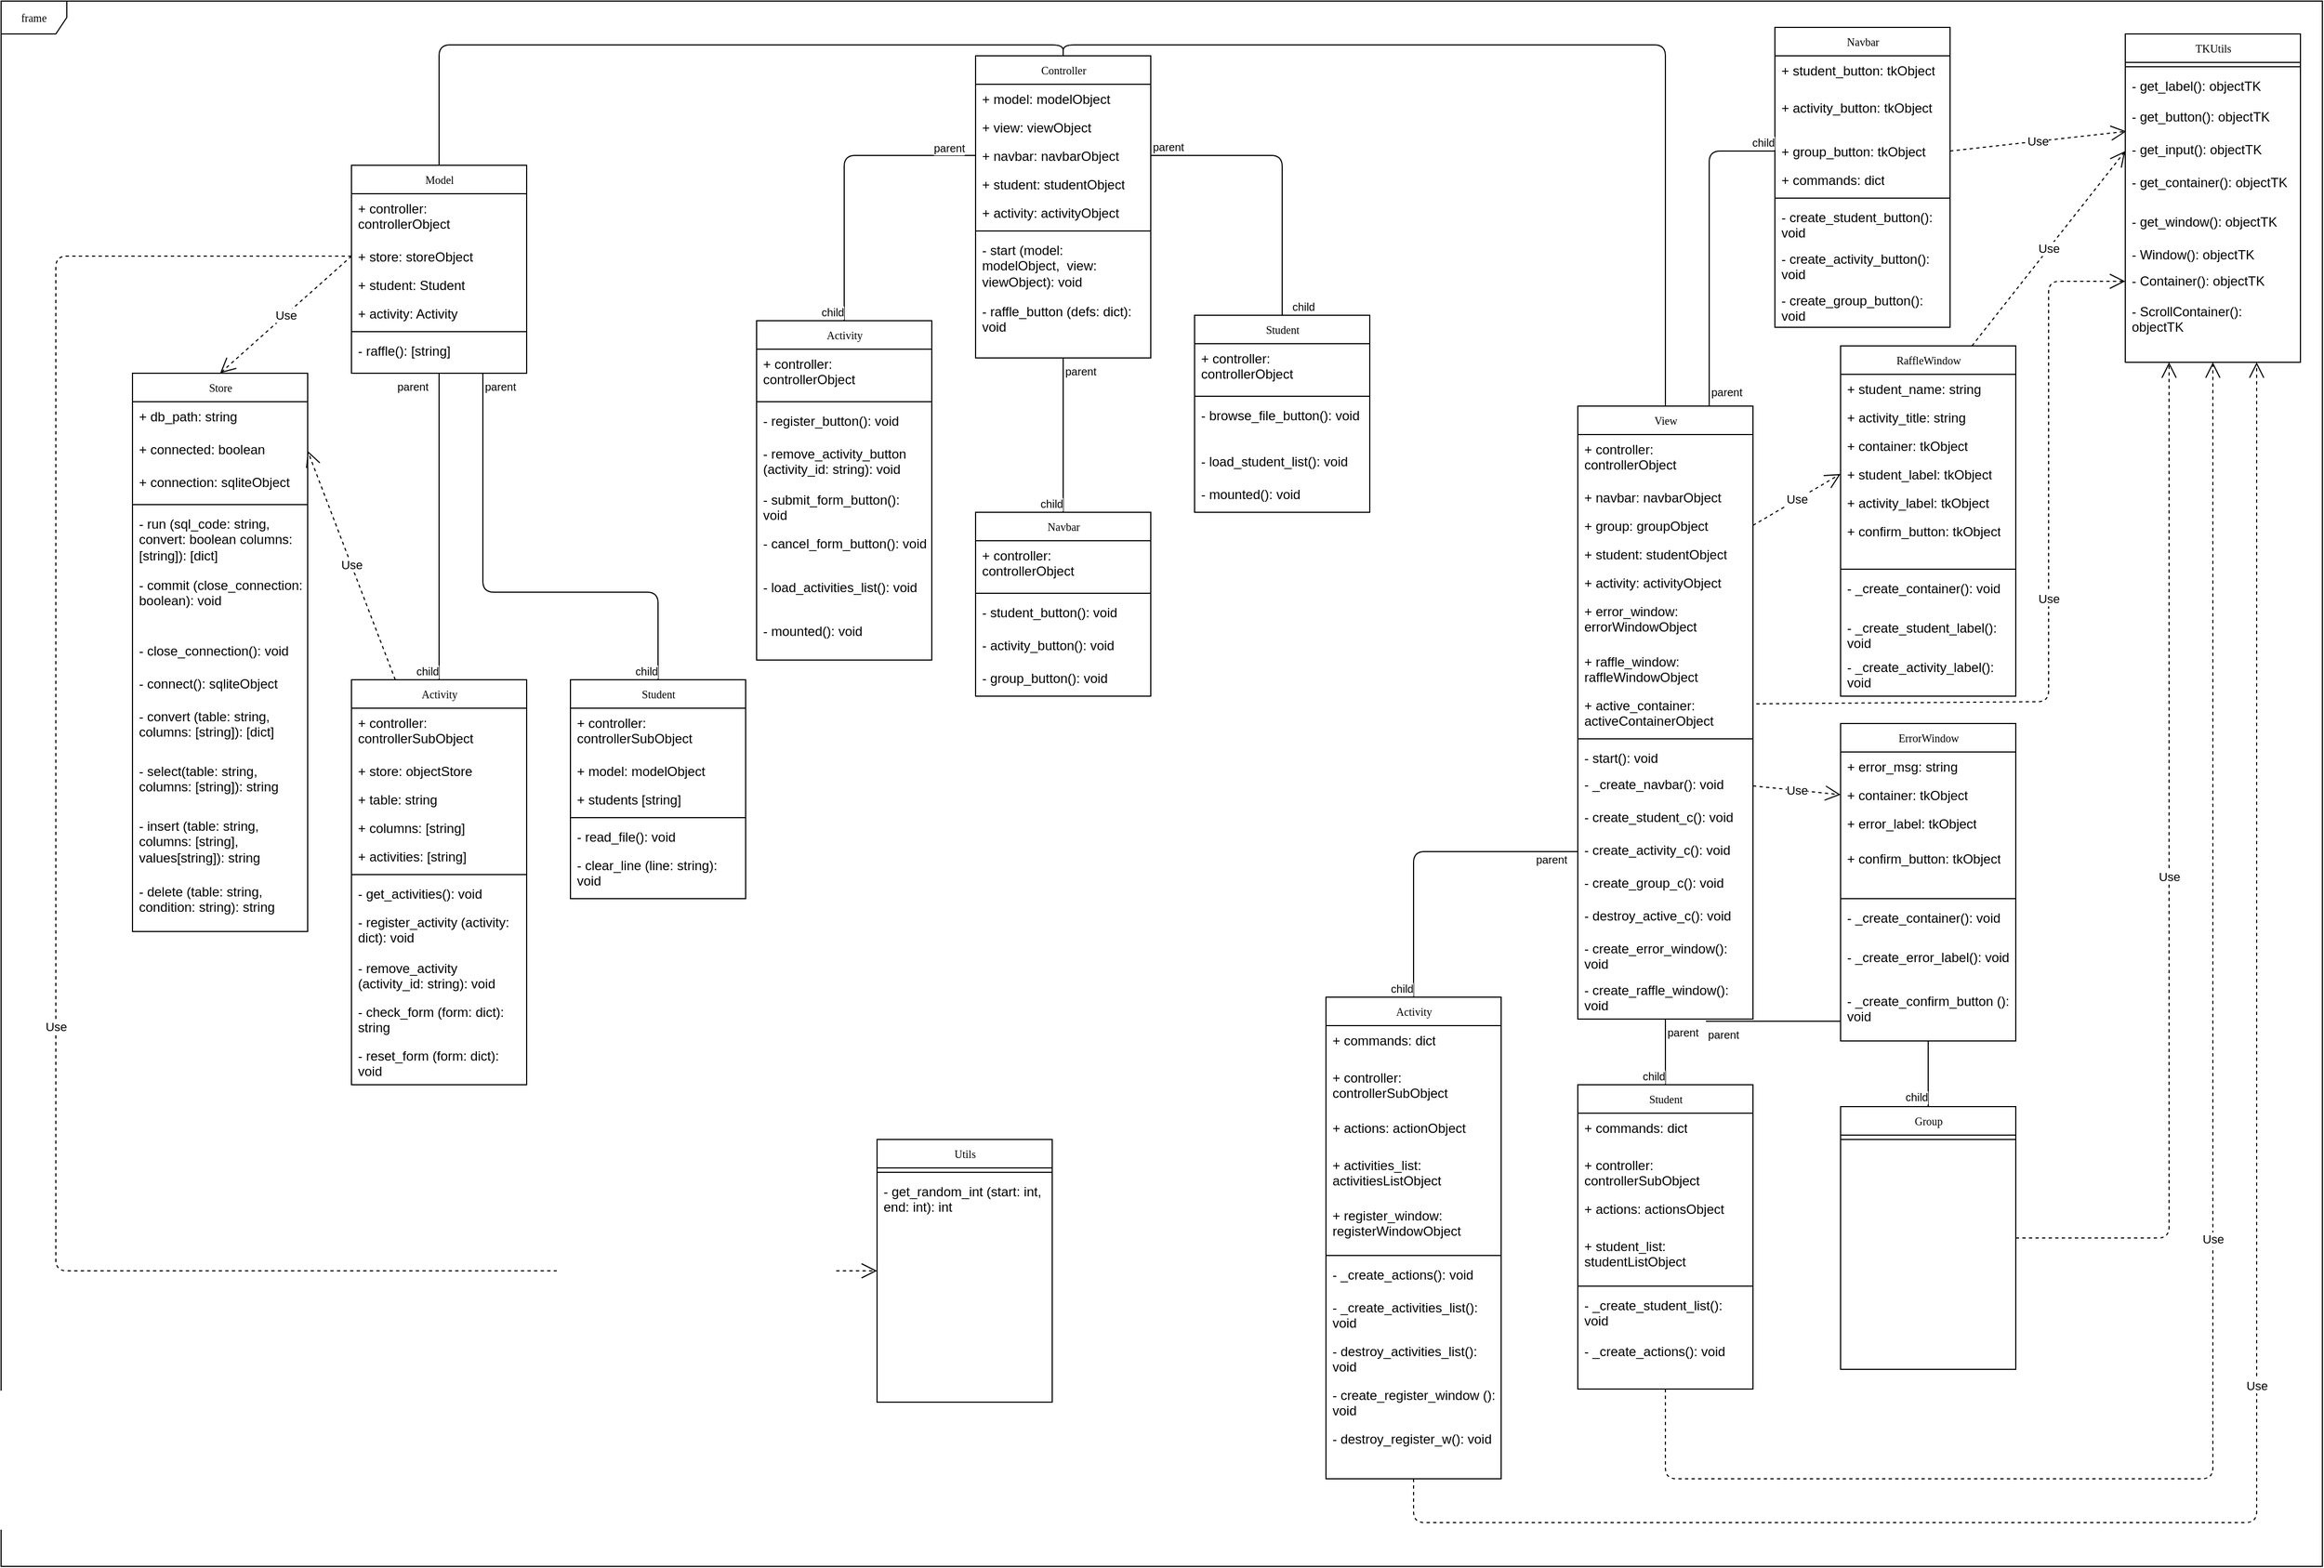 <mxfile version="12.2.4" type="device" pages="1"><diagram name="Page-1" id="c4acf3e9-155e-7222-9cf6-157b1a14988f"><mxGraphModel dx="2315" dy="701" grid="1" gridSize="10" guides="1" tooltips="1" connect="1" arrows="1" fold="1" page="1" pageScale="1" pageWidth="850" pageHeight="1100" background="#ffffff" math="0" shadow="0"><root><mxCell id="0"/><mxCell id="1" parent="0"/><mxCell id="17acba5748e5396b-1" value="frame" style="shape=umlFrame;whiteSpace=wrap;html=1;rounded=0;shadow=0;comic=0;labelBackgroundColor=none;strokeColor=#000000;strokeWidth=1;fillColor=#ffffff;fontFamily=Verdana;fontSize=10;fontColor=#000000;align=center;" parent="1" vertex="1"><mxGeometry x="-320" y="20" width="2120" height="1430" as="geometry"/></mxCell><mxCell id="5d2195bd80daf111-40" style="edgeStyle=orthogonalEdgeStyle;rounded=0;html=1;dashed=1;labelBackgroundColor=none;startFill=0;endArrow=open;endFill=0;endSize=10;fontFamily=Verdana;fontSize=10;" parent="1" edge="1"><mxGeometry relative="1" as="geometry"><Array as="points"/><mxPoint x="730" y="814" as="sourcePoint"/></mxGeometry></mxCell><mxCell id="17acba5748e5396b-20" value="Controller" style="swimlane;html=1;fontStyle=0;childLayout=stackLayout;horizontal=1;startSize=26;fillColor=none;horizontalStack=0;resizeParent=1;resizeLast=0;collapsible=1;marginBottom=0;swimlaneFillColor=#ffffff;rounded=0;shadow=0;comic=0;labelBackgroundColor=none;strokeColor=#000000;strokeWidth=1;fontFamily=Verdana;fontSize=10;fontColor=#000000;align=center;" parent="1" vertex="1"><mxGeometry x="570" y="70" width="160" height="276" as="geometry"/></mxCell><mxCell id="17acba5748e5396b-21" value="&lt;div&gt;+ model: modelObject&lt;br&gt;&lt;/div&gt;" style="text;html=1;strokeColor=none;fillColor=none;align=left;verticalAlign=top;spacingLeft=4;spacingRight=4;whiteSpace=wrap;overflow=hidden;rotatable=0;points=[[0,0.5],[1,0.5]];portConstraint=eastwest;" parent="17acba5748e5396b-20" vertex="1"><mxGeometry y="26" width="160" height="26" as="geometry"/></mxCell><mxCell id="17acba5748e5396b-26" value="+ view: viewObject" style="text;html=1;strokeColor=none;fillColor=none;align=left;verticalAlign=top;spacingLeft=4;spacingRight=4;whiteSpace=wrap;overflow=hidden;rotatable=0;points=[[0,0.5],[1,0.5]];portConstraint=eastwest;" parent="17acba5748e5396b-20" vertex="1"><mxGeometry y="52" width="160" height="26" as="geometry"/></mxCell><mxCell id="qhEBgegwpfxJRM2708Rf-50" value="+ navbar: navbarObject" style="text;html=1;strokeColor=none;fillColor=none;align=left;verticalAlign=top;spacingLeft=4;spacingRight=4;whiteSpace=wrap;overflow=hidden;rotatable=0;points=[[0,0.5],[1,0.5]];portConstraint=eastwest;" parent="17acba5748e5396b-20" vertex="1"><mxGeometry y="78" width="160" height="26" as="geometry"/></mxCell><mxCell id="bqROEumyMpr60a11n8cO-70" value="+ student: studentObject" style="text;html=1;strokeColor=none;fillColor=none;align=left;verticalAlign=top;spacingLeft=4;spacingRight=4;whiteSpace=wrap;overflow=hidden;rotatable=0;points=[[0,0.5],[1,0.5]];portConstraint=eastwest;" vertex="1" parent="17acba5748e5396b-20"><mxGeometry y="104" width="160" height="26" as="geometry"/></mxCell><mxCell id="bqROEumyMpr60a11n8cO-71" value="+ activity: activityObject" style="text;html=1;strokeColor=none;fillColor=none;align=left;verticalAlign=top;spacingLeft=4;spacingRight=4;whiteSpace=wrap;overflow=hidden;rotatable=0;points=[[0,0.5],[1,0.5]];portConstraint=eastwest;" vertex="1" parent="17acba5748e5396b-20"><mxGeometry y="130" width="160" height="26" as="geometry"/></mxCell><mxCell id="pQQsOYN_YkE37cN02pYI-5" value="" style="line;strokeWidth=1;fillColor=none;align=left;verticalAlign=middle;spacingTop=-1;spacingLeft=3;spacingRight=3;rotatable=0;labelPosition=right;points=[];portConstraint=eastwest;" parent="17acba5748e5396b-20" vertex="1"><mxGeometry y="156" width="160" height="8" as="geometry"/></mxCell><mxCell id="17acba5748e5396b-24" value="- start (model: modelObject,&amp;nbsp; view: viewObject): void" style="text;html=1;strokeColor=none;fillColor=none;align=left;verticalAlign=top;spacingLeft=4;spacingRight=4;whiteSpace=wrap;overflow=hidden;rotatable=0;points=[[0,0.5],[1,0.5]];portConstraint=eastwest;" parent="17acba5748e5396b-20" vertex="1"><mxGeometry y="164" width="160" height="56" as="geometry"/></mxCell><mxCell id="bqROEumyMpr60a11n8cO-72" value="- raffle_button (defs: dict): void" style="text;html=1;strokeColor=none;fillColor=none;align=left;verticalAlign=top;spacingLeft=4;spacingRight=4;whiteSpace=wrap;overflow=hidden;rotatable=0;points=[[0,0.5],[1,0.5]];portConstraint=eastwest;" vertex="1" parent="17acba5748e5396b-20"><mxGeometry y="220" width="160" height="50" as="geometry"/></mxCell><mxCell id="5d2195bd80daf111-41" style="edgeStyle=orthogonalEdgeStyle;rounded=0;html=1;dashed=1;labelBackgroundColor=none;startFill=0;endArrow=open;endFill=0;endSize=10;fontFamily=Verdana;fontSize=10;" parent="1" edge="1"><mxGeometry relative="1" as="geometry"><Array as="points"/><mxPoint x="730" y="603" as="sourcePoint"/></mxGeometry></mxCell><mxCell id="pQQsOYN_YkE37cN02pYI-1" value="Model" style="swimlane;html=1;fontStyle=0;childLayout=stackLayout;horizontal=1;startSize=26;fillColor=none;horizontalStack=0;resizeParent=1;resizeLast=0;collapsible=1;marginBottom=0;swimlaneFillColor=#ffffff;rounded=0;shadow=0;comic=0;labelBackgroundColor=none;strokeColor=#000000;strokeWidth=1;fontFamily=Verdana;fontSize=10;fontColor=#000000;align=center;" parent="1" vertex="1"><mxGeometry y="170" width="160" height="190" as="geometry"/></mxCell><mxCell id="pQQsOYN_YkE37cN02pYI-2" value="+ controller: controllerObject" style="text;html=1;strokeColor=none;fillColor=none;align=left;verticalAlign=top;spacingLeft=4;spacingRight=4;whiteSpace=wrap;overflow=hidden;rotatable=0;points=[[0,0.5],[1,0.5]];portConstraint=eastwest;" parent="pQQsOYN_YkE37cN02pYI-1" vertex="1"><mxGeometry y="26" width="160" height="44" as="geometry"/></mxCell><mxCell id="bqROEumyMpr60a11n8cO-28" value="+ store: storeObject" style="text;html=1;strokeColor=none;fillColor=none;align=left;verticalAlign=top;spacingLeft=4;spacingRight=4;whiteSpace=wrap;overflow=hidden;rotatable=0;points=[[0,0.5],[1,0.5]];portConstraint=eastwest;" vertex="1" parent="pQQsOYN_YkE37cN02pYI-1"><mxGeometry y="70" width="160" height="26" as="geometry"/></mxCell><mxCell id="bqROEumyMpr60a11n8cO-29" value="+ student: Student" style="text;html=1;strokeColor=none;fillColor=none;align=left;verticalAlign=top;spacingLeft=4;spacingRight=4;whiteSpace=wrap;overflow=hidden;rotatable=0;points=[[0,0.5],[1,0.5]];portConstraint=eastwest;" vertex="1" parent="pQQsOYN_YkE37cN02pYI-1"><mxGeometry y="96" width="160" height="26" as="geometry"/></mxCell><mxCell id="bqROEumyMpr60a11n8cO-36" value="+ activity: Activity" style="text;html=1;strokeColor=none;fillColor=none;align=left;verticalAlign=top;spacingLeft=4;spacingRight=4;whiteSpace=wrap;overflow=hidden;rotatable=0;points=[[0,0.5],[1,0.5]];portConstraint=eastwest;" vertex="1" parent="pQQsOYN_YkE37cN02pYI-1"><mxGeometry y="122" width="160" height="26" as="geometry"/></mxCell><mxCell id="bqROEumyMpr60a11n8cO-38" value="" style="line;strokeWidth=1;fillColor=none;align=left;verticalAlign=middle;spacingTop=-1;spacingLeft=3;spacingRight=3;rotatable=0;labelPosition=right;points=[];portConstraint=eastwest;" vertex="1" parent="pQQsOYN_YkE37cN02pYI-1"><mxGeometry y="148" width="160" height="8" as="geometry"/></mxCell><mxCell id="bqROEumyMpr60a11n8cO-39" value="- raffle(): [string]" style="text;html=1;strokeColor=none;fillColor=none;align=left;verticalAlign=top;spacingLeft=4;spacingRight=4;whiteSpace=wrap;overflow=hidden;rotatable=0;points=[[0,0.5],[1,0.5]];portConstraint=eastwest;" vertex="1" parent="pQQsOYN_YkE37cN02pYI-1"><mxGeometry y="156" width="160" height="26" as="geometry"/></mxCell><mxCell id="pQQsOYN_YkE37cN02pYI-6" value="View" style="swimlane;html=1;fontStyle=0;childLayout=stackLayout;horizontal=1;startSize=26;fillColor=none;horizontalStack=0;resizeParent=1;resizeLast=0;collapsible=1;marginBottom=0;swimlaneFillColor=#ffffff;rounded=0;shadow=0;comic=0;labelBackgroundColor=none;strokeColor=#000000;strokeWidth=1;fontFamily=Verdana;fontSize=10;fontColor=#000000;align=center;" parent="1" vertex="1"><mxGeometry x="1120" y="390" width="160" height="560" as="geometry"/></mxCell><mxCell id="pQQsOYN_YkE37cN02pYI-7" value="+ controller: controllerObject" style="text;html=1;strokeColor=none;fillColor=none;align=left;verticalAlign=top;spacingLeft=4;spacingRight=4;whiteSpace=wrap;overflow=hidden;rotatable=0;points=[[0,0.5],[1,0.5]];portConstraint=eastwest;" parent="pQQsOYN_YkE37cN02pYI-6" vertex="1"><mxGeometry y="26" width="160" height="44" as="geometry"/></mxCell><mxCell id="qhEBgegwpfxJRM2708Rf-30" value="+ navbar: navbarObject" style="text;html=1;strokeColor=none;fillColor=none;align=left;verticalAlign=top;spacingLeft=4;spacingRight=4;whiteSpace=wrap;overflow=hidden;rotatable=0;points=[[0,0.5],[1,0.5]];portConstraint=eastwest;" parent="pQQsOYN_YkE37cN02pYI-6" vertex="1"><mxGeometry y="70" width="160" height="26" as="geometry"/></mxCell><mxCell id="bqROEumyMpr60a11n8cO-145" value="+ group: groupObject" style="text;html=1;strokeColor=none;fillColor=none;align=left;verticalAlign=top;spacingLeft=4;spacingRight=4;whiteSpace=wrap;overflow=hidden;rotatable=0;points=[[0,0.5],[1,0.5]];portConstraint=eastwest;" vertex="1" parent="pQQsOYN_YkE37cN02pYI-6"><mxGeometry y="96" width="160" height="26" as="geometry"/></mxCell><mxCell id="bqROEumyMpr60a11n8cO-146" value="+ student: studentObject" style="text;html=1;strokeColor=none;fillColor=none;align=left;verticalAlign=top;spacingLeft=4;spacingRight=4;whiteSpace=wrap;overflow=hidden;rotatable=0;points=[[0,0.5],[1,0.5]];portConstraint=eastwest;" vertex="1" parent="pQQsOYN_YkE37cN02pYI-6"><mxGeometry y="122" width="160" height="26" as="geometry"/></mxCell><mxCell id="bqROEumyMpr60a11n8cO-149" value="+ activity: activityObject" style="text;html=1;strokeColor=none;fillColor=none;align=left;verticalAlign=top;spacingLeft=4;spacingRight=4;whiteSpace=wrap;overflow=hidden;rotatable=0;points=[[0,0.5],[1,0.5]];portConstraint=eastwest;" vertex="1" parent="pQQsOYN_YkE37cN02pYI-6"><mxGeometry y="148" width="160" height="26" as="geometry"/></mxCell><mxCell id="bqROEumyMpr60a11n8cO-148" value="+ error_window: errorWindowObject" style="text;html=1;strokeColor=none;fillColor=none;align=left;verticalAlign=top;spacingLeft=4;spacingRight=4;whiteSpace=wrap;overflow=hidden;rotatable=0;points=[[0,0.5],[1,0.5]];portConstraint=eastwest;" vertex="1" parent="pQQsOYN_YkE37cN02pYI-6"><mxGeometry y="174" width="160" height="46" as="geometry"/></mxCell><mxCell id="bqROEumyMpr60a11n8cO-147" value="+ raffle_window: raffleWindowObject" style="text;html=1;strokeColor=none;fillColor=none;align=left;verticalAlign=top;spacingLeft=4;spacingRight=4;whiteSpace=wrap;overflow=hidden;rotatable=0;points=[[0,0.5],[1,0.5]];portConstraint=eastwest;" vertex="1" parent="pQQsOYN_YkE37cN02pYI-6"><mxGeometry y="220" width="160" height="40" as="geometry"/></mxCell><mxCell id="bqROEumyMpr60a11n8cO-150" value="+ active_container: activeContainerObject" style="text;html=1;strokeColor=none;fillColor=none;align=left;verticalAlign=top;spacingLeft=4;spacingRight=4;whiteSpace=wrap;overflow=hidden;rotatable=0;points=[[0,0.5],[1,0.5]];portConstraint=eastwest;" vertex="1" parent="pQQsOYN_YkE37cN02pYI-6"><mxGeometry y="260" width="160" height="40" as="geometry"/></mxCell><mxCell id="qhEBgegwpfxJRM2708Rf-35" value="" style="line;strokeWidth=1;fillColor=none;align=left;verticalAlign=middle;spacingTop=-1;spacingLeft=3;spacingRight=3;rotatable=0;labelPosition=right;points=[];portConstraint=eastwest;" parent="pQQsOYN_YkE37cN02pYI-6" vertex="1"><mxGeometry y="300" width="160" height="8" as="geometry"/></mxCell><mxCell id="qhEBgegwpfxJRM2708Rf-36" value="- start(): void" style="text;html=1;strokeColor=none;fillColor=none;align=left;verticalAlign=top;spacingLeft=4;spacingRight=4;whiteSpace=wrap;overflow=hidden;rotatable=0;points=[[0,0.5],[1,0.5]];portConstraint=eastwest;" parent="pQQsOYN_YkE37cN02pYI-6" vertex="1"><mxGeometry y="308" width="160" height="24" as="geometry"/></mxCell><mxCell id="qhEBgegwpfxJRM2708Rf-31" value="- _create_navbar(): void" style="text;html=1;strokeColor=none;fillColor=none;align=left;verticalAlign=top;spacingLeft=4;spacingRight=4;whiteSpace=wrap;overflow=hidden;rotatable=0;points=[[0,0.5],[1,0.5]];portConstraint=eastwest;" parent="pQQsOYN_YkE37cN02pYI-6" vertex="1"><mxGeometry y="332" width="160" height="30" as="geometry"/></mxCell><mxCell id="qhEBgegwpfxJRM2708Rf-80" value="- create_student_c(): void" style="text;html=1;strokeColor=none;fillColor=none;align=left;verticalAlign=top;spacingLeft=4;spacingRight=4;whiteSpace=wrap;overflow=hidden;rotatable=0;points=[[0,0.5],[1,0.5]];portConstraint=eastwest;" parent="pQQsOYN_YkE37cN02pYI-6" vertex="1"><mxGeometry y="362" width="160" height="30" as="geometry"/></mxCell><mxCell id="qhEBgegwpfxJRM2708Rf-77" value="- create_activity_c(): void" style="text;html=1;strokeColor=none;fillColor=none;align=left;verticalAlign=top;spacingLeft=4;spacingRight=4;whiteSpace=wrap;overflow=hidden;rotatable=0;points=[[0,0.5],[1,0.5]];portConstraint=eastwest;" parent="pQQsOYN_YkE37cN02pYI-6" vertex="1"><mxGeometry y="392" width="160" height="30" as="geometry"/></mxCell><mxCell id="qhEBgegwpfxJRM2708Rf-81" value="- create_group_c(): void" style="text;html=1;strokeColor=none;fillColor=none;align=left;verticalAlign=top;spacingLeft=4;spacingRight=4;whiteSpace=wrap;overflow=hidden;rotatable=0;points=[[0,0.5],[1,0.5]];portConstraint=eastwest;" parent="pQQsOYN_YkE37cN02pYI-6" vertex="1"><mxGeometry y="422" width="160" height="30" as="geometry"/></mxCell><mxCell id="bqROEumyMpr60a11n8cO-151" value="- destroy_active_c(): void" style="text;html=1;strokeColor=none;fillColor=none;align=left;verticalAlign=top;spacingLeft=4;spacingRight=4;whiteSpace=wrap;overflow=hidden;rotatable=0;points=[[0,0.5],[1,0.5]];portConstraint=eastwest;" vertex="1" parent="pQQsOYN_YkE37cN02pYI-6"><mxGeometry y="452" width="160" height="30" as="geometry"/></mxCell><mxCell id="bqROEumyMpr60a11n8cO-152" value="- create_error_window(): void" style="text;html=1;strokeColor=none;fillColor=none;align=left;verticalAlign=top;spacingLeft=4;spacingRight=4;whiteSpace=wrap;overflow=hidden;rotatable=0;points=[[0,0.5],[1,0.5]];portConstraint=eastwest;" vertex="1" parent="pQQsOYN_YkE37cN02pYI-6"><mxGeometry y="482" width="160" height="38" as="geometry"/></mxCell><mxCell id="bqROEumyMpr60a11n8cO-153" value="- create_raffle_window(): void" style="text;html=1;strokeColor=none;fillColor=none;align=left;verticalAlign=top;spacingLeft=4;spacingRight=4;whiteSpace=wrap;overflow=hidden;rotatable=0;points=[[0,0.5],[1,0.5]];portConstraint=eastwest;" vertex="1" parent="pQQsOYN_YkE37cN02pYI-6"><mxGeometry y="520" width="160" height="40" as="geometry"/></mxCell><mxCell id="pQQsOYN_YkE37cN02pYI-20" value="" style="endArrow=none;html=1;edgeStyle=orthogonalEdgeStyle;entryX=0.5;entryY=0;entryDx=0;entryDy=0;exitX=0.5;exitY=0;exitDx=0;exitDy=0;" parent="1" source="17acba5748e5396b-20" target="pQQsOYN_YkE37cN02pYI-1" edge="1"><mxGeometry relative="1" as="geometry"><mxPoint x="100" y="210" as="sourcePoint"/><mxPoint x="200" y="220" as="targetPoint"/></mxGeometry></mxCell><mxCell id="pQQsOYN_YkE37cN02pYI-23" value="" style="endArrow=none;html=1;edgeStyle=orthogonalEdgeStyle;exitX=0.5;exitY=0;exitDx=0;exitDy=0;entryX=0.5;entryY=0;entryDx=0;entryDy=0;" parent="1" source="17acba5748e5396b-20" target="pQQsOYN_YkE37cN02pYI-6" edge="1"><mxGeometry relative="1" as="geometry"><mxPoint x="170" y="200" as="sourcePoint"/><mxPoint x="330" y="200" as="targetPoint"/></mxGeometry></mxCell><mxCell id="qhEBgegwpfxJRM2708Rf-2" value="Navbar" style="swimlane;html=1;fontStyle=0;childLayout=stackLayout;horizontal=1;startSize=26;fillColor=none;horizontalStack=0;resizeParent=1;resizeLast=0;collapsible=1;marginBottom=0;swimlaneFillColor=#ffffff;rounded=0;shadow=0;comic=0;labelBackgroundColor=none;strokeColor=#000000;strokeWidth=1;fontFamily=Verdana;fontSize=10;fontColor=#000000;align=center;" parent="1" vertex="1"><mxGeometry x="1300" y="44" width="160" height="274" as="geometry"/></mxCell><mxCell id="qhEBgegwpfxJRM2708Rf-3" value="&lt;div&gt;+ student_button: tkObject&lt;/div&gt;" style="text;html=1;strokeColor=none;fillColor=none;align=left;verticalAlign=top;spacingLeft=4;spacingRight=4;whiteSpace=wrap;overflow=hidden;rotatable=0;points=[[0,0.5],[1,0.5]];portConstraint=eastwest;" parent="qhEBgegwpfxJRM2708Rf-2" vertex="1"><mxGeometry y="26" width="160" height="34" as="geometry"/></mxCell><mxCell id="qhEBgegwpfxJRM2708Rf-4" value="&lt;div&gt;+ activity_button: tkObject&lt;/div&gt;" style="text;html=1;strokeColor=none;fillColor=none;align=left;verticalAlign=top;spacingLeft=4;spacingRight=4;whiteSpace=wrap;overflow=hidden;rotatable=0;points=[[0,0.5],[1,0.5]];portConstraint=eastwest;" parent="qhEBgegwpfxJRM2708Rf-2" vertex="1"><mxGeometry y="60" width="160" height="40" as="geometry"/></mxCell><mxCell id="qhEBgegwpfxJRM2708Rf-5" value="&lt;div&gt;+ group_button: tkObject&lt;br&gt;&lt;/div&gt;" style="text;html=1;strokeColor=none;fillColor=none;align=left;verticalAlign=top;spacingLeft=4;spacingRight=4;whiteSpace=wrap;overflow=hidden;rotatable=0;points=[[0,0.5],[1,0.5]];portConstraint=eastwest;" parent="qhEBgegwpfxJRM2708Rf-2" vertex="1"><mxGeometry y="100" width="160" height="26" as="geometry"/></mxCell><mxCell id="bqROEumyMpr60a11n8cO-173" value="&lt;div&gt;+ commands: dict&lt;/div&gt;" style="text;html=1;strokeColor=none;fillColor=none;align=left;verticalAlign=top;spacingLeft=4;spacingRight=4;whiteSpace=wrap;overflow=hidden;rotatable=0;points=[[0,0.5],[1,0.5]];portConstraint=eastwest;" vertex="1" parent="qhEBgegwpfxJRM2708Rf-2"><mxGeometry y="126" width="160" height="26" as="geometry"/></mxCell><mxCell id="qhEBgegwpfxJRM2708Rf-6" value="" style="line;strokeWidth=1;fillColor=none;align=left;verticalAlign=middle;spacingTop=-1;spacingLeft=3;spacingRight=3;rotatable=0;labelPosition=right;points=[];portConstraint=eastwest;" parent="qhEBgegwpfxJRM2708Rf-2" vertex="1"><mxGeometry y="152" width="160" height="8" as="geometry"/></mxCell><mxCell id="qhEBgegwpfxJRM2708Rf-7" value="- create_student_button(): void" style="text;html=1;strokeColor=none;fillColor=none;align=left;verticalAlign=top;spacingLeft=4;spacingRight=4;whiteSpace=wrap;overflow=hidden;rotatable=0;points=[[0,0.5],[1,0.5]];portConstraint=eastwest;" parent="qhEBgegwpfxJRM2708Rf-2" vertex="1"><mxGeometry y="160" width="160" height="38" as="geometry"/></mxCell><mxCell id="qhEBgegwpfxJRM2708Rf-8" value="- create_activity_button(): void" style="text;html=1;strokeColor=none;fillColor=none;align=left;verticalAlign=top;spacingLeft=4;spacingRight=4;whiteSpace=wrap;overflow=hidden;rotatable=0;points=[[0,0.5],[1,0.5]];portConstraint=eastwest;" parent="qhEBgegwpfxJRM2708Rf-2" vertex="1"><mxGeometry y="198" width="160" height="38" as="geometry"/></mxCell><mxCell id="qhEBgegwpfxJRM2708Rf-9" value="- create_group_button(): void" style="text;html=1;strokeColor=none;fillColor=none;align=left;verticalAlign=top;spacingLeft=4;spacingRight=4;whiteSpace=wrap;overflow=hidden;rotatable=0;points=[[0,0.5],[1,0.5]];portConstraint=eastwest;" parent="qhEBgegwpfxJRM2708Rf-2" vertex="1"><mxGeometry y="236" width="160" height="38" as="geometry"/></mxCell><mxCell id="qhEBgegwpfxJRM2708Rf-10" value="" style="endArrow=none;html=1;edgeStyle=orthogonalEdgeStyle;exitX=0.75;exitY=0;exitDx=0;exitDy=0;entryX=0;entryY=0.5;entryDx=0;entryDy=0;" parent="1" source="pQQsOYN_YkE37cN02pYI-6" target="qhEBgegwpfxJRM2708Rf-5" edge="1"><mxGeometry relative="1" as="geometry"><mxPoint x="370" y="300" as="sourcePoint"/><mxPoint x="530" y="300" as="targetPoint"/></mxGeometry></mxCell><mxCell id="qhEBgegwpfxJRM2708Rf-11" value="parent" style="resizable=0;html=1;align=left;verticalAlign=bottom;labelBackgroundColor=#ffffff;fontSize=10;" parent="qhEBgegwpfxJRM2708Rf-10" connectable="0" vertex="1"><mxGeometry x="-1" relative="1" as="geometry"><mxPoint y="-5" as="offset"/></mxGeometry></mxCell><mxCell id="qhEBgegwpfxJRM2708Rf-12" value="child" style="resizable=0;html=1;align=right;verticalAlign=bottom;labelBackgroundColor=#ffffff;fontSize=10;" parent="qhEBgegwpfxJRM2708Rf-10" connectable="0" vertex="1"><mxGeometry x="1" relative="1" as="geometry"/></mxCell><mxCell id="qhEBgegwpfxJRM2708Rf-13" value="TKUtils" style="swimlane;html=1;fontStyle=0;childLayout=stackLayout;horizontal=1;startSize=26;fillColor=none;horizontalStack=0;resizeParent=1;resizeLast=0;collapsible=1;marginBottom=0;swimlaneFillColor=#ffffff;rounded=0;shadow=0;comic=0;labelBackgroundColor=none;strokeColor=#000000;strokeWidth=1;fontFamily=Verdana;fontSize=10;fontColor=#000000;align=center;" parent="1" vertex="1"><mxGeometry x="1620" y="50" width="160" height="300" as="geometry"/></mxCell><mxCell id="qhEBgegwpfxJRM2708Rf-22" value="" style="line;strokeWidth=1;fillColor=none;align=left;verticalAlign=middle;spacingTop=-1;spacingLeft=3;spacingRight=3;rotatable=0;labelPosition=right;points=[];portConstraint=eastwest;" parent="qhEBgegwpfxJRM2708Rf-13" vertex="1"><mxGeometry y="26" width="160" height="8" as="geometry"/></mxCell><mxCell id="qhEBgegwpfxJRM2708Rf-23" value="- get_label(): objectTK" style="text;html=1;strokeColor=none;fillColor=none;align=left;verticalAlign=top;spacingLeft=4;spacingRight=4;whiteSpace=wrap;overflow=hidden;rotatable=0;points=[[0,0.5],[1,0.5]];portConstraint=eastwest;" parent="qhEBgegwpfxJRM2708Rf-13" vertex="1"><mxGeometry y="34" width="160" height="28" as="geometry"/></mxCell><mxCell id="qhEBgegwpfxJRM2708Rf-24" value="- get_button(): objectTK" style="text;html=1;strokeColor=none;fillColor=none;align=left;verticalAlign=top;spacingLeft=4;spacingRight=4;whiteSpace=wrap;overflow=hidden;rotatable=0;points=[[0,0.5],[1,0.5]];portConstraint=eastwest;" parent="qhEBgegwpfxJRM2708Rf-13" vertex="1"><mxGeometry y="62" width="160" height="30" as="geometry"/></mxCell><mxCell id="qhEBgegwpfxJRM2708Rf-25" value="- get_input(): objectTK" style="text;html=1;strokeColor=none;fillColor=none;align=left;verticalAlign=top;spacingLeft=4;spacingRight=4;whiteSpace=wrap;overflow=hidden;rotatable=0;points=[[0,0.5],[1,0.5]];portConstraint=eastwest;" parent="qhEBgegwpfxJRM2708Rf-13" vertex="1"><mxGeometry y="92" width="160" height="30" as="geometry"/></mxCell><mxCell id="qhEBgegwpfxJRM2708Rf-26" value="- get_container(): objectTK" style="text;html=1;strokeColor=none;fillColor=none;align=left;verticalAlign=top;spacingLeft=4;spacingRight=4;whiteSpace=wrap;overflow=hidden;rotatable=0;points=[[0,0.5],[1,0.5]];portConstraint=eastwest;" parent="qhEBgegwpfxJRM2708Rf-13" vertex="1"><mxGeometry y="122" width="160" height="36" as="geometry"/></mxCell><mxCell id="qhEBgegwpfxJRM2708Rf-27" value="- get_window(): objectTK" style="text;html=1;strokeColor=none;fillColor=none;align=left;verticalAlign=top;spacingLeft=4;spacingRight=4;whiteSpace=wrap;overflow=hidden;rotatable=0;points=[[0,0.5],[1,0.5]];portConstraint=eastwest;" parent="qhEBgegwpfxJRM2708Rf-13" vertex="1"><mxGeometry y="158" width="160" height="30" as="geometry"/></mxCell><mxCell id="bqROEumyMpr60a11n8cO-4" value="- Window(): objectTK" style="text;html=1;strokeColor=none;fillColor=none;align=left;verticalAlign=top;spacingLeft=4;spacingRight=4;whiteSpace=wrap;overflow=hidden;rotatable=0;points=[[0,0.5],[1,0.5]];portConstraint=eastwest;" vertex="1" parent="qhEBgegwpfxJRM2708Rf-13"><mxGeometry y="188" width="160" height="24" as="geometry"/></mxCell><mxCell id="bqROEumyMpr60a11n8cO-3" value="- Container(): objectTK" style="text;html=1;strokeColor=none;fillColor=none;align=left;verticalAlign=top;spacingLeft=4;spacingRight=4;whiteSpace=wrap;overflow=hidden;rotatable=0;points=[[0,0.5],[1,0.5]];portConstraint=eastwest;" vertex="1" parent="qhEBgegwpfxJRM2708Rf-13"><mxGeometry y="212" width="160" height="28" as="geometry"/></mxCell><mxCell id="bqROEumyMpr60a11n8cO-2" value="- ScrollContainer(): objectTK" style="text;html=1;strokeColor=none;fillColor=none;align=left;verticalAlign=top;spacingLeft=4;spacingRight=4;whiteSpace=wrap;overflow=hidden;rotatable=0;points=[[0,0.5],[1,0.5]];portConstraint=eastwest;" vertex="1" parent="qhEBgegwpfxJRM2708Rf-13"><mxGeometry y="240" width="160" height="36" as="geometry"/></mxCell><mxCell id="qhEBgegwpfxJRM2708Rf-28" value="Use" style="endArrow=open;endSize=12;dashed=1;html=1;exitX=1.019;exitY=0.3;exitDx=0;exitDy=0;entryX=0;entryY=0.5;entryDx=0;entryDy=0;exitPerimeter=0;" parent="1" source="bqROEumyMpr60a11n8cO-150" target="bqROEumyMpr60a11n8cO-3" edge="1"><mxGeometry width="160" relative="1" as="geometry"><mxPoint x="1030" y="400" as="sourcePoint"/><mxPoint x="1629" y="266" as="targetPoint"/><Array as="points"><mxPoint x="1550" y="660"/><mxPoint x="1550" y="276"/></Array></mxGeometry></mxCell><mxCell id="qhEBgegwpfxJRM2708Rf-29" value="Use" style="endArrow=open;endSize=12;dashed=1;html=1;exitX=1;exitY=0.5;exitDx=0;exitDy=0;entryX=0.006;entryY=0.9;entryDx=0;entryDy=0;entryPerimeter=0;" parent="1" source="qhEBgegwpfxJRM2708Rf-5" target="qhEBgegwpfxJRM2708Rf-24" edge="1"><mxGeometry width="160" relative="1" as="geometry"><mxPoint x="1400" y="175" as="sourcePoint"/><mxPoint x="1620" y="149" as="targetPoint"/></mxGeometry></mxCell><mxCell id="qhEBgegwpfxJRM2708Rf-37" value="Student" style="swimlane;html=1;fontStyle=0;childLayout=stackLayout;horizontal=1;startSize=26;fillColor=none;horizontalStack=0;resizeParent=1;resizeLast=0;collapsible=1;marginBottom=0;swimlaneFillColor=#ffffff;rounded=0;shadow=0;comic=0;labelBackgroundColor=none;strokeColor=#000000;strokeWidth=1;fontFamily=Verdana;fontSize=10;fontColor=#000000;align=center;" parent="1" vertex="1"><mxGeometry x="770" y="307" width="160" height="180" as="geometry"/></mxCell><mxCell id="qhEBgegwpfxJRM2708Rf-38" value="&lt;div&gt;+ controller: controllerObject&lt;/div&gt;" style="text;html=1;strokeColor=none;fillColor=none;align=left;verticalAlign=top;spacingLeft=4;spacingRight=4;whiteSpace=wrap;overflow=hidden;rotatable=0;points=[[0,0.5],[1,0.5]];portConstraint=eastwest;" parent="qhEBgegwpfxJRM2708Rf-37" vertex="1"><mxGeometry y="26" width="160" height="44" as="geometry"/></mxCell><mxCell id="qhEBgegwpfxJRM2708Rf-41" value="" style="line;strokeWidth=1;fillColor=none;align=left;verticalAlign=middle;spacingTop=-1;spacingLeft=3;spacingRight=3;rotatable=0;labelPosition=right;points=[];portConstraint=eastwest;" parent="qhEBgegwpfxJRM2708Rf-37" vertex="1"><mxGeometry y="70" width="160" height="8" as="geometry"/></mxCell><mxCell id="qhEBgegwpfxJRM2708Rf-42" value="- browse_file_button(): void" style="text;html=1;strokeColor=none;fillColor=none;align=left;verticalAlign=top;spacingLeft=4;spacingRight=4;whiteSpace=wrap;overflow=hidden;rotatable=0;points=[[0,0.5],[1,0.5]];portConstraint=eastwest;" parent="qhEBgegwpfxJRM2708Rf-37" vertex="1"><mxGeometry y="78" width="160" height="42" as="geometry"/></mxCell><mxCell id="qhEBgegwpfxJRM2708Rf-48" value="- load_student_list(): void" style="text;html=1;strokeColor=none;fillColor=none;align=left;verticalAlign=top;spacingLeft=4;spacingRight=4;whiteSpace=wrap;overflow=hidden;rotatable=0;points=[[0,0.5],[1,0.5]];portConstraint=eastwest;" parent="qhEBgegwpfxJRM2708Rf-37" vertex="1"><mxGeometry y="120" width="160" height="30" as="geometry"/></mxCell><mxCell id="qhEBgegwpfxJRM2708Rf-49" value="- mounted(): void" style="text;html=1;strokeColor=none;fillColor=none;align=left;verticalAlign=top;spacingLeft=4;spacingRight=4;whiteSpace=wrap;overflow=hidden;rotatable=0;points=[[0,0.5],[1,0.5]];portConstraint=eastwest;" parent="qhEBgegwpfxJRM2708Rf-37" vertex="1"><mxGeometry y="150" width="160" height="30" as="geometry"/></mxCell><mxCell id="qhEBgegwpfxJRM2708Rf-45" value="" style="endArrow=none;html=1;edgeStyle=orthogonalEdgeStyle;exitX=1;exitY=0.5;exitDx=0;exitDy=0;entryX=0.5;entryY=0;entryDx=0;entryDy=0;" parent="1" source="qhEBgegwpfxJRM2708Rf-50" target="qhEBgegwpfxJRM2708Rf-37" edge="1"><mxGeometry relative="1" as="geometry"><mxPoint x="1070" y="330" as="sourcePoint"/><mxPoint x="1070" y="410" as="targetPoint"/></mxGeometry></mxCell><mxCell id="qhEBgegwpfxJRM2708Rf-46" value="parent" style="resizable=0;html=1;align=left;verticalAlign=bottom;labelBackgroundColor=#ffffff;fontSize=10;" parent="qhEBgegwpfxJRM2708Rf-45" connectable="0" vertex="1"><mxGeometry x="-1" relative="1" as="geometry"><mxPoint as="offset"/></mxGeometry></mxCell><mxCell id="qhEBgegwpfxJRM2708Rf-47" value="child" style="resizable=0;html=1;align=right;verticalAlign=bottom;labelBackgroundColor=#ffffff;fontSize=10;" parent="qhEBgegwpfxJRM2708Rf-45" connectable="0" vertex="1"><mxGeometry x="1" relative="1" as="geometry"><mxPoint x="30" as="offset"/></mxGeometry></mxCell><mxCell id="qhEBgegwpfxJRM2708Rf-51" value="&lt;div&gt;Group&lt;/div&gt;" style="swimlane;html=1;fontStyle=0;childLayout=stackLayout;horizontal=1;startSize=26;fillColor=none;horizontalStack=0;resizeParent=1;resizeLast=0;collapsible=1;marginBottom=0;swimlaneFillColor=#ffffff;rounded=0;shadow=0;comic=0;labelBackgroundColor=none;strokeColor=#000000;strokeWidth=1;fontFamily=Verdana;fontSize=10;fontColor=#000000;align=center;" parent="1" vertex="1"><mxGeometry x="1360" y="1030" width="160" height="240" as="geometry"/></mxCell><mxCell id="qhEBgegwpfxJRM2708Rf-55" value="" style="line;strokeWidth=1;fillColor=none;align=left;verticalAlign=middle;spacingTop=-1;spacingLeft=3;spacingRight=3;rotatable=0;labelPosition=right;points=[];portConstraint=eastwest;" parent="qhEBgegwpfxJRM2708Rf-51" vertex="1"><mxGeometry y="26" width="160" height="8" as="geometry"/></mxCell><mxCell id="qhEBgegwpfxJRM2708Rf-59" value="" style="endArrow=none;html=1;edgeStyle=orthogonalEdgeStyle;entryX=0.5;entryY=0;entryDx=0;entryDy=0;exitX=0.731;exitY=1.05;exitDx=0;exitDy=0;exitPerimeter=0;" parent="1" source="bqROEumyMpr60a11n8cO-153" target="qhEBgegwpfxJRM2708Rf-51" edge="1"><mxGeometry relative="1" as="geometry"><mxPoint x="1240" y="490" as="sourcePoint"/><mxPoint x="1320" y="350" as="targetPoint"/></mxGeometry></mxCell><mxCell id="qhEBgegwpfxJRM2708Rf-60" value="parent" style="resizable=0;html=1;align=left;verticalAlign=bottom;labelBackgroundColor=#ffffff;fontSize=10;" parent="qhEBgegwpfxJRM2708Rf-59" connectable="0" vertex="1"><mxGeometry x="-1" relative="1" as="geometry"><mxPoint y="20" as="offset"/></mxGeometry></mxCell><mxCell id="qhEBgegwpfxJRM2708Rf-61" value="child" style="resizable=0;html=1;align=right;verticalAlign=bottom;labelBackgroundColor=#ffffff;fontSize=10;" parent="qhEBgegwpfxJRM2708Rf-59" connectable="0" vertex="1"><mxGeometry x="1" relative="1" as="geometry"/></mxCell><mxCell id="qhEBgegwpfxJRM2708Rf-62" value="Student" style="swimlane;html=1;fontStyle=0;childLayout=stackLayout;horizontal=1;startSize=26;fillColor=none;horizontalStack=0;resizeParent=1;resizeLast=0;collapsible=1;marginBottom=0;swimlaneFillColor=#ffffff;rounded=0;shadow=0;comic=0;labelBackgroundColor=none;strokeColor=#000000;strokeWidth=1;fontFamily=Verdana;fontSize=10;fontColor=#000000;align=center;" parent="1" vertex="1"><mxGeometry x="1120" y="1010" width="160" height="278" as="geometry"/></mxCell><mxCell id="bqROEumyMpr60a11n8cO-166" value="+ commands: dict" style="text;html=1;strokeColor=none;fillColor=none;align=left;verticalAlign=top;spacingLeft=4;spacingRight=4;whiteSpace=wrap;overflow=hidden;rotatable=0;points=[[0,0.5],[1,0.5]];portConstraint=eastwest;" vertex="1" parent="qhEBgegwpfxJRM2708Rf-62"><mxGeometry y="26" width="160" height="34" as="geometry"/></mxCell><mxCell id="bqROEumyMpr60a11n8cO-167" value="+ controller: controllerSubObject" style="text;html=1;strokeColor=none;fillColor=none;align=left;verticalAlign=top;spacingLeft=4;spacingRight=4;whiteSpace=wrap;overflow=hidden;rotatable=0;points=[[0,0.5],[1,0.5]];portConstraint=eastwest;" vertex="1" parent="qhEBgegwpfxJRM2708Rf-62"><mxGeometry y="60" width="160" height="40" as="geometry"/></mxCell><mxCell id="bqROEumyMpr60a11n8cO-169" value="+ actions: actionsObject" style="text;html=1;strokeColor=none;fillColor=none;align=left;verticalAlign=top;spacingLeft=4;spacingRight=4;whiteSpace=wrap;overflow=hidden;rotatable=0;points=[[0,0.5],[1,0.5]];portConstraint=eastwest;" vertex="1" parent="qhEBgegwpfxJRM2708Rf-62"><mxGeometry y="100" width="160" height="34" as="geometry"/></mxCell><mxCell id="bqROEumyMpr60a11n8cO-168" value="+ student_list: studentListObject" style="text;html=1;strokeColor=none;fillColor=none;align=left;verticalAlign=top;spacingLeft=4;spacingRight=4;whiteSpace=wrap;overflow=hidden;rotatable=0;points=[[0,0.5],[1,0.5]];portConstraint=eastwest;" vertex="1" parent="qhEBgegwpfxJRM2708Rf-62"><mxGeometry y="134" width="160" height="46" as="geometry"/></mxCell><mxCell id="qhEBgegwpfxJRM2708Rf-63" value="" style="line;strokeWidth=1;fillColor=none;align=left;verticalAlign=middle;spacingTop=-1;spacingLeft=3;spacingRight=3;rotatable=0;labelPosition=right;points=[];portConstraint=eastwest;" parent="qhEBgegwpfxJRM2708Rf-62" vertex="1"><mxGeometry y="180" width="160" height="8" as="geometry"/></mxCell><mxCell id="bqROEumyMpr60a11n8cO-170" value="- _create_student_list(): void" style="text;html=1;strokeColor=none;fillColor=none;align=left;verticalAlign=top;spacingLeft=4;spacingRight=4;whiteSpace=wrap;overflow=hidden;rotatable=0;points=[[0,0.5],[1,0.5]];portConstraint=eastwest;" vertex="1" parent="qhEBgegwpfxJRM2708Rf-62"><mxGeometry y="188" width="160" height="42" as="geometry"/></mxCell><mxCell id="bqROEumyMpr60a11n8cO-171" value="- _create_actions(): void" style="text;html=1;strokeColor=none;fillColor=none;align=left;verticalAlign=top;spacingLeft=4;spacingRight=4;whiteSpace=wrap;overflow=hidden;rotatable=0;points=[[0,0.5],[1,0.5]];portConstraint=eastwest;" vertex="1" parent="qhEBgegwpfxJRM2708Rf-62"><mxGeometry y="230" width="160" height="30" as="geometry"/></mxCell><mxCell id="qhEBgegwpfxJRM2708Rf-64" value="" style="endArrow=none;html=1;edgeStyle=orthogonalEdgeStyle;exitX=0.5;exitY=1;exitDx=0;exitDy=0;entryX=0.5;entryY=0;entryDx=0;entryDy=0;" parent="1" source="pQQsOYN_YkE37cN02pYI-6" target="qhEBgegwpfxJRM2708Rf-62" edge="1"><mxGeometry relative="1" as="geometry"><mxPoint x="1360" y="360" as="sourcePoint"/><mxPoint x="1580" y="570" as="targetPoint"/></mxGeometry></mxCell><mxCell id="qhEBgegwpfxJRM2708Rf-65" value="parent" style="resizable=0;html=1;align=left;verticalAlign=bottom;labelBackgroundColor=#ffffff;fontSize=10;" parent="qhEBgegwpfxJRM2708Rf-64" connectable="0" vertex="1"><mxGeometry x="-1" relative="1" as="geometry"><mxPoint y="20" as="offset"/></mxGeometry></mxCell><mxCell id="qhEBgegwpfxJRM2708Rf-66" value="child" style="resizable=0;html=1;align=right;verticalAlign=bottom;labelBackgroundColor=#ffffff;fontSize=10;" parent="qhEBgegwpfxJRM2708Rf-64" connectable="0" vertex="1"><mxGeometry x="1" relative="1" as="geometry"/></mxCell><mxCell id="qhEBgegwpfxJRM2708Rf-67" value="Activity" style="swimlane;html=1;fontStyle=0;childLayout=stackLayout;horizontal=1;startSize=26;fillColor=none;horizontalStack=0;resizeParent=1;resizeLast=0;collapsible=1;marginBottom=0;swimlaneFillColor=#ffffff;rounded=0;shadow=0;comic=0;labelBackgroundColor=none;strokeColor=#000000;strokeWidth=1;fontFamily=Verdana;fontSize=10;fontColor=#000000;align=center;" parent="1" vertex="1"><mxGeometry x="890" y="930" width="160" height="440" as="geometry"/></mxCell><mxCell id="bqROEumyMpr60a11n8cO-155" value="+ commands: dict" style="text;html=1;strokeColor=none;fillColor=none;align=left;verticalAlign=top;spacingLeft=4;spacingRight=4;whiteSpace=wrap;overflow=hidden;rotatable=0;points=[[0,0.5],[1,0.5]];portConstraint=eastwest;" vertex="1" parent="qhEBgegwpfxJRM2708Rf-67"><mxGeometry y="26" width="160" height="34" as="geometry"/></mxCell><mxCell id="bqROEumyMpr60a11n8cO-158" value="+ controller: controllerSubObject" style="text;html=1;strokeColor=none;fillColor=none;align=left;verticalAlign=top;spacingLeft=4;spacingRight=4;whiteSpace=wrap;overflow=hidden;rotatable=0;points=[[0,0.5],[1,0.5]];portConstraint=eastwest;" vertex="1" parent="qhEBgegwpfxJRM2708Rf-67"><mxGeometry y="60" width="160" height="46" as="geometry"/></mxCell><mxCell id="bqROEumyMpr60a11n8cO-159" value="+ actions: actionObject" style="text;html=1;strokeColor=none;fillColor=none;align=left;verticalAlign=top;spacingLeft=4;spacingRight=4;whiteSpace=wrap;overflow=hidden;rotatable=0;points=[[0,0.5],[1,0.5]];portConstraint=eastwest;" vertex="1" parent="qhEBgegwpfxJRM2708Rf-67"><mxGeometry y="106" width="160" height="34" as="geometry"/></mxCell><mxCell id="bqROEumyMpr60a11n8cO-156" value="+ activities_list: activitiesListObject" style="text;html=1;strokeColor=none;fillColor=none;align=left;verticalAlign=top;spacingLeft=4;spacingRight=4;whiteSpace=wrap;overflow=hidden;rotatable=0;points=[[0,0.5],[1,0.5]];portConstraint=eastwest;" vertex="1" parent="qhEBgegwpfxJRM2708Rf-67"><mxGeometry y="140" width="160" height="46" as="geometry"/></mxCell><mxCell id="bqROEumyMpr60a11n8cO-157" value="+ register_window: registerWindowObject" style="text;html=1;strokeColor=none;fillColor=none;align=left;verticalAlign=top;spacingLeft=4;spacingRight=4;whiteSpace=wrap;overflow=hidden;rotatable=0;points=[[0,0.5],[1,0.5]];portConstraint=eastwest;" vertex="1" parent="qhEBgegwpfxJRM2708Rf-67"><mxGeometry y="186" width="160" height="46" as="geometry"/></mxCell><mxCell id="qhEBgegwpfxJRM2708Rf-68" value="" style="line;strokeWidth=1;fillColor=none;align=left;verticalAlign=middle;spacingTop=-1;spacingLeft=3;spacingRight=3;rotatable=0;labelPosition=right;points=[];portConstraint=eastwest;" parent="qhEBgegwpfxJRM2708Rf-67" vertex="1"><mxGeometry y="232" width="160" height="8" as="geometry"/></mxCell><mxCell id="bqROEumyMpr60a11n8cO-161" value="- _create_actions(): void" style="text;html=1;strokeColor=none;fillColor=none;align=left;verticalAlign=top;spacingLeft=4;spacingRight=4;whiteSpace=wrap;overflow=hidden;rotatable=0;points=[[0,0.5],[1,0.5]];portConstraint=eastwest;" vertex="1" parent="qhEBgegwpfxJRM2708Rf-67"><mxGeometry y="240" width="160" height="30" as="geometry"/></mxCell><mxCell id="bqROEumyMpr60a11n8cO-162" value="- _create_activities_list(): void" style="text;html=1;strokeColor=none;fillColor=none;align=left;verticalAlign=top;spacingLeft=4;spacingRight=4;whiteSpace=wrap;overflow=hidden;rotatable=0;points=[[0,0.5],[1,0.5]];portConstraint=eastwest;" vertex="1" parent="qhEBgegwpfxJRM2708Rf-67"><mxGeometry y="270" width="160" height="40" as="geometry"/></mxCell><mxCell id="bqROEumyMpr60a11n8cO-164" value="- destroy_activities_list(): void" style="text;html=1;strokeColor=none;fillColor=none;align=left;verticalAlign=top;spacingLeft=4;spacingRight=4;whiteSpace=wrap;overflow=hidden;rotatable=0;points=[[0,0.5],[1,0.5]];portConstraint=eastwest;" vertex="1" parent="qhEBgegwpfxJRM2708Rf-67"><mxGeometry y="310" width="160" height="40" as="geometry"/></mxCell><mxCell id="bqROEumyMpr60a11n8cO-165" value="- create_register_window (): void" style="text;html=1;strokeColor=none;fillColor=none;align=left;verticalAlign=top;spacingLeft=4;spacingRight=4;whiteSpace=wrap;overflow=hidden;rotatable=0;points=[[0,0.5],[1,0.5]];portConstraint=eastwest;" vertex="1" parent="qhEBgegwpfxJRM2708Rf-67"><mxGeometry y="350" width="160" height="40" as="geometry"/></mxCell><mxCell id="bqROEumyMpr60a11n8cO-163" value="- destroy_register_w(): void" style="text;html=1;strokeColor=none;fillColor=none;align=left;verticalAlign=top;spacingLeft=4;spacingRight=4;whiteSpace=wrap;overflow=hidden;rotatable=0;points=[[0,0.5],[1,0.5]];portConstraint=eastwest;" vertex="1" parent="qhEBgegwpfxJRM2708Rf-67"><mxGeometry y="390" width="160" height="50" as="geometry"/></mxCell><mxCell id="qhEBgegwpfxJRM2708Rf-71" value="" style="endArrow=none;html=1;edgeStyle=orthogonalEdgeStyle;exitX=0;exitY=0.5;exitDx=0;exitDy=0;entryX=0.5;entryY=0;entryDx=0;entryDy=0;" parent="1" source="qhEBgegwpfxJRM2708Rf-77" target="qhEBgegwpfxJRM2708Rf-67" edge="1"><mxGeometry relative="1" as="geometry"><mxPoint x="1210" y="410" as="sourcePoint"/><mxPoint x="1370" y="490" as="targetPoint"/></mxGeometry></mxCell><mxCell id="qhEBgegwpfxJRM2708Rf-72" value="parent" style="resizable=0;html=1;align=left;verticalAlign=bottom;labelBackgroundColor=#ffffff;fontSize=10;" parent="qhEBgegwpfxJRM2708Rf-71" connectable="0" vertex="1"><mxGeometry x="-1" relative="1" as="geometry"><mxPoint x="-40" y="15" as="offset"/></mxGeometry></mxCell><mxCell id="qhEBgegwpfxJRM2708Rf-73" value="child" style="resizable=0;html=1;align=right;verticalAlign=bottom;labelBackgroundColor=#ffffff;fontSize=10;" parent="qhEBgegwpfxJRM2708Rf-71" connectable="0" vertex="1"><mxGeometry x="1" relative="1" as="geometry"/></mxCell><mxCell id="qhEBgegwpfxJRM2708Rf-74" value="Use" style="endArrow=open;endSize=12;dashed=1;html=1;exitX=1;exitY=0.5;exitDx=0;exitDy=0;entryX=0.25;entryY=1;entryDx=0;entryDy=0;" parent="1" source="qhEBgegwpfxJRM2708Rf-51" target="qhEBgegwpfxJRM2708Rf-13" edge="1"><mxGeometry width="160" relative="1" as="geometry"><mxPoint x="1250" y="335" as="sourcePoint"/><mxPoint x="1630" y="340" as="targetPoint"/><Array as="points"><mxPoint x="1660" y="1150"/><mxPoint x="1660" y="840"/></Array></mxGeometry></mxCell><mxCell id="qhEBgegwpfxJRM2708Rf-75" value="Use" style="endArrow=open;endSize=12;dashed=1;html=1;exitX=0.5;exitY=1;exitDx=0;exitDy=0;entryX=0.5;entryY=1;entryDx=0;entryDy=0;" parent="1" source="qhEBgegwpfxJRM2708Rf-62" target="qhEBgegwpfxJRM2708Rf-13" edge="1"><mxGeometry width="160" relative="1" as="geometry"><mxPoint x="1160" y="890" as="sourcePoint"/><mxPoint x="1671" y="350" as="targetPoint"/><Array as="points"><mxPoint x="1200" y="1370"/><mxPoint x="1700" y="1370"/></Array></mxGeometry></mxCell><mxCell id="qhEBgegwpfxJRM2708Rf-76" value="Use" style="endArrow=open;endSize=12;dashed=1;html=1;exitX=0.5;exitY=1;exitDx=0;exitDy=0;entryX=0.75;entryY=1;entryDx=0;entryDy=0;" parent="1" source="qhEBgegwpfxJRM2708Rf-67" target="qhEBgegwpfxJRM2708Rf-13" edge="1"><mxGeometry width="160" relative="1" as="geometry"><mxPoint x="1170" y="730" as="sourcePoint"/><mxPoint x="1727" y="350" as="targetPoint"/><Array as="points"><mxPoint x="970" y="1410"/><mxPoint x="1370" y="1410"/><mxPoint x="1740" y="1410"/></Array></mxGeometry></mxCell><mxCell id="bqROEumyMpr60a11n8cO-15" value="Utils" style="swimlane;html=1;fontStyle=0;childLayout=stackLayout;horizontal=1;startSize=26;fillColor=none;horizontalStack=0;resizeParent=1;resizeLast=0;collapsible=1;marginBottom=0;swimlaneFillColor=#ffffff;rounded=0;shadow=0;comic=0;labelBackgroundColor=none;strokeColor=#000000;strokeWidth=1;fontFamily=Verdana;fontSize=10;fontColor=#000000;align=center;" vertex="1" parent="1"><mxGeometry x="480" y="1060" width="160" height="240" as="geometry"/></mxCell><mxCell id="bqROEumyMpr60a11n8cO-17" value="" style="line;strokeWidth=1;fillColor=none;align=left;verticalAlign=middle;spacingTop=-1;spacingLeft=3;spacingRight=3;rotatable=0;labelPosition=right;points=[];portConstraint=eastwest;" vertex="1" parent="bqROEumyMpr60a11n8cO-15"><mxGeometry y="26" width="160" height="8" as="geometry"/></mxCell><mxCell id="bqROEumyMpr60a11n8cO-18" value="- get_random_int (start: int, end: int): int" style="text;html=1;strokeColor=none;fillColor=none;align=left;verticalAlign=top;spacingLeft=4;spacingRight=4;whiteSpace=wrap;overflow=hidden;rotatable=0;points=[[0,0.5],[1,0.5]];portConstraint=eastwest;" vertex="1" parent="bqROEumyMpr60a11n8cO-15"><mxGeometry y="34" width="160" height="46" as="geometry"/></mxCell><mxCell id="bqROEumyMpr60a11n8cO-22" value="Student" style="swimlane;html=1;fontStyle=0;childLayout=stackLayout;horizontal=1;startSize=26;fillColor=none;horizontalStack=0;resizeParent=1;resizeLast=0;collapsible=1;marginBottom=0;swimlaneFillColor=#ffffff;rounded=0;shadow=0;comic=0;labelBackgroundColor=none;strokeColor=#000000;strokeWidth=1;fontFamily=Verdana;fontSize=10;fontColor=#000000;align=center;" vertex="1" parent="1"><mxGeometry x="200" y="640" width="160" height="200" as="geometry"/></mxCell><mxCell id="bqROEumyMpr60a11n8cO-23" value="+ controller: controllerSubObject" style="text;html=1;strokeColor=none;fillColor=none;align=left;verticalAlign=top;spacingLeft=4;spacingRight=4;whiteSpace=wrap;overflow=hidden;rotatable=0;points=[[0,0.5],[1,0.5]];portConstraint=eastwest;" vertex="1" parent="bqROEumyMpr60a11n8cO-22"><mxGeometry y="26" width="160" height="44" as="geometry"/></mxCell><mxCell id="bqROEumyMpr60a11n8cO-60" value="+ model: modelObject" style="text;html=1;strokeColor=none;fillColor=none;align=left;verticalAlign=top;spacingLeft=4;spacingRight=4;whiteSpace=wrap;overflow=hidden;rotatable=0;points=[[0,0.5],[1,0.5]];portConstraint=eastwest;" vertex="1" parent="bqROEumyMpr60a11n8cO-22"><mxGeometry y="70" width="160" height="26" as="geometry"/></mxCell><mxCell id="bqROEumyMpr60a11n8cO-61" value="+ students [string]" style="text;html=1;strokeColor=none;fillColor=none;align=left;verticalAlign=top;spacingLeft=4;spacingRight=4;whiteSpace=wrap;overflow=hidden;rotatable=0;points=[[0,0.5],[1,0.5]];portConstraint=eastwest;" vertex="1" parent="bqROEumyMpr60a11n8cO-22"><mxGeometry y="96" width="160" height="26" as="geometry"/></mxCell><mxCell id="bqROEumyMpr60a11n8cO-45" value="" style="line;strokeWidth=1;fillColor=none;align=left;verticalAlign=middle;spacingTop=-1;spacingLeft=3;spacingRight=3;rotatable=0;labelPosition=right;points=[];portConstraint=eastwest;" vertex="1" parent="bqROEumyMpr60a11n8cO-22"><mxGeometry y="122" width="160" height="8" as="geometry"/></mxCell><mxCell id="bqROEumyMpr60a11n8cO-62" value="- read_file(): void" style="text;html=1;strokeColor=none;fillColor=none;align=left;verticalAlign=top;spacingLeft=4;spacingRight=4;whiteSpace=wrap;overflow=hidden;rotatable=0;points=[[0,0.5],[1,0.5]];portConstraint=eastwest;" vertex="1" parent="bqROEumyMpr60a11n8cO-22"><mxGeometry y="130" width="160" height="26" as="geometry"/></mxCell><mxCell id="bqROEumyMpr60a11n8cO-69" value="- clear_line (line: string): void" style="text;html=1;strokeColor=none;fillColor=none;align=left;verticalAlign=top;spacingLeft=4;spacingRight=4;whiteSpace=wrap;overflow=hidden;rotatable=0;points=[[0,0.5],[1,0.5]];portConstraint=eastwest;" vertex="1" parent="bqROEumyMpr60a11n8cO-22"><mxGeometry y="156" width="160" height="44" as="geometry"/></mxCell><mxCell id="bqROEumyMpr60a11n8cO-24" value="Activity" style="swimlane;html=1;fontStyle=0;childLayout=stackLayout;horizontal=1;startSize=26;fillColor=none;horizontalStack=0;resizeParent=1;resizeLast=0;collapsible=1;marginBottom=0;swimlaneFillColor=#ffffff;rounded=0;shadow=0;comic=0;labelBackgroundColor=none;strokeColor=#000000;strokeWidth=1;fontFamily=Verdana;fontSize=10;fontColor=#000000;align=center;" vertex="1" parent="1"><mxGeometry y="640" width="160" height="370" as="geometry"/></mxCell><mxCell id="bqROEumyMpr60a11n8cO-25" value="+ controller: controllerSubObject" style="text;html=1;strokeColor=none;fillColor=none;align=left;verticalAlign=top;spacingLeft=4;spacingRight=4;whiteSpace=wrap;overflow=hidden;rotatable=0;points=[[0,0.5],[1,0.5]];portConstraint=eastwest;" vertex="1" parent="bqROEumyMpr60a11n8cO-24"><mxGeometry y="26" width="160" height="44" as="geometry"/></mxCell><mxCell id="bqROEumyMpr60a11n8cO-40" value="+ store: objectStore" style="text;html=1;strokeColor=none;fillColor=none;align=left;verticalAlign=top;spacingLeft=4;spacingRight=4;whiteSpace=wrap;overflow=hidden;rotatable=0;points=[[0,0.5],[1,0.5]];portConstraint=eastwest;" vertex="1" parent="bqROEumyMpr60a11n8cO-24"><mxGeometry y="70" width="160" height="26" as="geometry"/></mxCell><mxCell id="bqROEumyMpr60a11n8cO-41" value="+ table: string" style="text;html=1;strokeColor=none;fillColor=none;align=left;verticalAlign=top;spacingLeft=4;spacingRight=4;whiteSpace=wrap;overflow=hidden;rotatable=0;points=[[0,0.5],[1,0.5]];portConstraint=eastwest;" vertex="1" parent="bqROEumyMpr60a11n8cO-24"><mxGeometry y="96" width="160" height="26" as="geometry"/></mxCell><mxCell id="bqROEumyMpr60a11n8cO-42" value="+ columns: [string]" style="text;html=1;strokeColor=none;fillColor=none;align=left;verticalAlign=top;spacingLeft=4;spacingRight=4;whiteSpace=wrap;overflow=hidden;rotatable=0;points=[[0,0.5],[1,0.5]];portConstraint=eastwest;" vertex="1" parent="bqROEumyMpr60a11n8cO-24"><mxGeometry y="122" width="160" height="26" as="geometry"/></mxCell><mxCell id="bqROEumyMpr60a11n8cO-43" value="+ activities: [string]" style="text;html=1;strokeColor=none;fillColor=none;align=left;verticalAlign=top;spacingLeft=4;spacingRight=4;whiteSpace=wrap;overflow=hidden;rotatable=0;points=[[0,0.5],[1,0.5]];portConstraint=eastwest;" vertex="1" parent="bqROEumyMpr60a11n8cO-24"><mxGeometry y="148" width="160" height="26" as="geometry"/></mxCell><mxCell id="bqROEumyMpr60a11n8cO-44" value="" style="line;strokeWidth=1;fillColor=none;align=left;verticalAlign=middle;spacingTop=-1;spacingLeft=3;spacingRight=3;rotatable=0;labelPosition=right;points=[];portConstraint=eastwest;" vertex="1" parent="bqROEumyMpr60a11n8cO-24"><mxGeometry y="174" width="160" height="8" as="geometry"/></mxCell><mxCell id="bqROEumyMpr60a11n8cO-46" value="- get_activities(): void" style="text;html=1;strokeColor=none;fillColor=none;align=left;verticalAlign=top;spacingLeft=4;spacingRight=4;whiteSpace=wrap;overflow=hidden;rotatable=0;points=[[0,0.5],[1,0.5]];portConstraint=eastwest;" vertex="1" parent="bqROEumyMpr60a11n8cO-24"><mxGeometry y="182" width="160" height="26" as="geometry"/></mxCell><mxCell id="bqROEumyMpr60a11n8cO-55" value="- register_activity (activity: dict): void" style="text;html=1;strokeColor=none;fillColor=none;align=left;verticalAlign=top;spacingLeft=4;spacingRight=4;whiteSpace=wrap;overflow=hidden;rotatable=0;points=[[0,0.5],[1,0.5]];portConstraint=eastwest;" vertex="1" parent="bqROEumyMpr60a11n8cO-24"><mxGeometry y="208" width="160" height="42" as="geometry"/></mxCell><mxCell id="bqROEumyMpr60a11n8cO-56" value="- remove_activity (activity_id: string): void" style="text;html=1;strokeColor=none;fillColor=none;align=left;verticalAlign=top;spacingLeft=4;spacingRight=4;whiteSpace=wrap;overflow=hidden;rotatable=0;points=[[0,0.5],[1,0.5]];portConstraint=eastwest;" vertex="1" parent="bqROEumyMpr60a11n8cO-24"><mxGeometry y="250" width="160" height="40" as="geometry"/></mxCell><mxCell id="bqROEumyMpr60a11n8cO-58" value="- check_form (form: dict): string" style="text;html=1;strokeColor=none;fillColor=none;align=left;verticalAlign=top;spacingLeft=4;spacingRight=4;whiteSpace=wrap;overflow=hidden;rotatable=0;points=[[0,0.5],[1,0.5]];portConstraint=eastwest;" vertex="1" parent="bqROEumyMpr60a11n8cO-24"><mxGeometry y="290" width="160" height="40" as="geometry"/></mxCell><mxCell id="bqROEumyMpr60a11n8cO-57" value="- reset_form (form: dict): void" style="text;html=1;strokeColor=none;fillColor=none;align=left;verticalAlign=top;spacingLeft=4;spacingRight=4;whiteSpace=wrap;overflow=hidden;rotatable=0;points=[[0,0.5],[1,0.5]];portConstraint=eastwest;" vertex="1" parent="bqROEumyMpr60a11n8cO-24"><mxGeometry y="330" width="160" height="40" as="geometry"/></mxCell><mxCell id="bqROEumyMpr60a11n8cO-30" value="" style="endArrow=none;html=1;edgeStyle=orthogonalEdgeStyle;exitX=0.5;exitY=1;exitDx=0;exitDy=0;entryX=0.5;entryY=0;entryDx=0;entryDy=0;" edge="1" parent="1" source="pQQsOYN_YkE37cN02pYI-1" target="bqROEumyMpr60a11n8cO-24"><mxGeometry relative="1" as="geometry"><mxPoint x="570" y="330" as="sourcePoint"/><mxPoint x="570" y="410" as="targetPoint"/></mxGeometry></mxCell><mxCell id="bqROEumyMpr60a11n8cO-31" value="parent" style="resizable=0;html=1;align=left;verticalAlign=bottom;labelBackgroundColor=#ffffff;fontSize=10;" connectable="0" vertex="1" parent="bqROEumyMpr60a11n8cO-30"><mxGeometry x="-1" relative="1" as="geometry"><mxPoint x="-40" y="20" as="offset"/></mxGeometry></mxCell><mxCell id="bqROEumyMpr60a11n8cO-32" value="child" style="resizable=0;html=1;align=right;verticalAlign=bottom;labelBackgroundColor=#ffffff;fontSize=10;" connectable="0" vertex="1" parent="bqROEumyMpr60a11n8cO-30"><mxGeometry x="1" relative="1" as="geometry"/></mxCell><mxCell id="bqROEumyMpr60a11n8cO-33" value="" style="endArrow=none;html=1;edgeStyle=orthogonalEdgeStyle;exitX=0.75;exitY=1;exitDx=0;exitDy=0;entryX=0.5;entryY=0;entryDx=0;entryDy=0;" edge="1" parent="1" source="pQQsOYN_YkE37cN02pYI-1" target="bqROEumyMpr60a11n8cO-22"><mxGeometry relative="1" as="geometry"><mxPoint x="90" y="290" as="sourcePoint"/><mxPoint x="90" y="370" as="targetPoint"/><Array as="points"><mxPoint x="120" y="560"/><mxPoint x="280" y="560"/></Array></mxGeometry></mxCell><mxCell id="bqROEumyMpr60a11n8cO-34" value="parent" style="resizable=0;html=1;align=left;verticalAlign=bottom;labelBackgroundColor=#ffffff;fontSize=10;" connectable="0" vertex="1" parent="bqROEumyMpr60a11n8cO-33"><mxGeometry x="-1" relative="1" as="geometry"><mxPoint y="20" as="offset"/></mxGeometry></mxCell><mxCell id="bqROEumyMpr60a11n8cO-35" value="child" style="resizable=0;html=1;align=right;verticalAlign=bottom;labelBackgroundColor=#ffffff;fontSize=10;" connectable="0" vertex="1" parent="bqROEumyMpr60a11n8cO-33"><mxGeometry x="1" relative="1" as="geometry"/></mxCell><mxCell id="bqROEumyMpr60a11n8cO-73" value="Navbar" style="swimlane;html=1;fontStyle=0;childLayout=stackLayout;horizontal=1;startSize=26;fillColor=none;horizontalStack=0;resizeParent=1;resizeLast=0;collapsible=1;marginBottom=0;swimlaneFillColor=#ffffff;rounded=0;shadow=0;comic=0;labelBackgroundColor=none;strokeColor=#000000;strokeWidth=1;fontFamily=Verdana;fontSize=10;fontColor=#000000;align=center;" vertex="1" parent="1"><mxGeometry x="570" y="487" width="160" height="168" as="geometry"/></mxCell><mxCell id="bqROEumyMpr60a11n8cO-74" value="&lt;div&gt;+ controller: controllerObject&lt;/div&gt;" style="text;html=1;strokeColor=none;fillColor=none;align=left;verticalAlign=top;spacingLeft=4;spacingRight=4;whiteSpace=wrap;overflow=hidden;rotatable=0;points=[[0,0.5],[1,0.5]];portConstraint=eastwest;" vertex="1" parent="bqROEumyMpr60a11n8cO-73"><mxGeometry y="26" width="160" height="44" as="geometry"/></mxCell><mxCell id="bqROEumyMpr60a11n8cO-75" value="" style="line;strokeWidth=1;fillColor=none;align=left;verticalAlign=middle;spacingTop=-1;spacingLeft=3;spacingRight=3;rotatable=0;labelPosition=right;points=[];portConstraint=eastwest;" vertex="1" parent="bqROEumyMpr60a11n8cO-73"><mxGeometry y="70" width="160" height="8" as="geometry"/></mxCell><mxCell id="bqROEumyMpr60a11n8cO-76" value="- student_button(): void" style="text;html=1;strokeColor=none;fillColor=none;align=left;verticalAlign=top;spacingLeft=4;spacingRight=4;whiteSpace=wrap;overflow=hidden;rotatable=0;points=[[0,0.5],[1,0.5]];portConstraint=eastwest;" vertex="1" parent="bqROEumyMpr60a11n8cO-73"><mxGeometry y="78" width="160" height="30" as="geometry"/></mxCell><mxCell id="bqROEumyMpr60a11n8cO-77" value="- activity_button(): void" style="text;html=1;strokeColor=none;fillColor=none;align=left;verticalAlign=top;spacingLeft=4;spacingRight=4;whiteSpace=wrap;overflow=hidden;rotatable=0;points=[[0,0.5],[1,0.5]];portConstraint=eastwest;" vertex="1" parent="bqROEumyMpr60a11n8cO-73"><mxGeometry y="108" width="160" height="30" as="geometry"/></mxCell><mxCell id="bqROEumyMpr60a11n8cO-78" value="- group_button(): void" style="text;html=1;strokeColor=none;fillColor=none;align=left;verticalAlign=top;spacingLeft=4;spacingRight=4;whiteSpace=wrap;overflow=hidden;rotatable=0;points=[[0,0.5],[1,0.5]];portConstraint=eastwest;" vertex="1" parent="bqROEumyMpr60a11n8cO-73"><mxGeometry y="138" width="160" height="30" as="geometry"/></mxCell><mxCell id="bqROEumyMpr60a11n8cO-79" value="Activity" style="swimlane;html=1;fontStyle=0;childLayout=stackLayout;horizontal=1;startSize=26;fillColor=none;horizontalStack=0;resizeParent=1;resizeLast=0;collapsible=1;marginBottom=0;swimlaneFillColor=#ffffff;rounded=0;shadow=0;comic=0;labelBackgroundColor=none;strokeColor=#000000;strokeWidth=1;fontFamily=Verdana;fontSize=10;fontColor=#000000;align=center;" vertex="1" parent="1"><mxGeometry x="370" y="312" width="160" height="310" as="geometry"/></mxCell><mxCell id="bqROEumyMpr60a11n8cO-80" value="&lt;div&gt;+ controller: controllerObject&lt;/div&gt;" style="text;html=1;strokeColor=none;fillColor=none;align=left;verticalAlign=top;spacingLeft=4;spacingRight=4;whiteSpace=wrap;overflow=hidden;rotatable=0;points=[[0,0.5],[1,0.5]];portConstraint=eastwest;" vertex="1" parent="bqROEumyMpr60a11n8cO-79"><mxGeometry y="26" width="160" height="44" as="geometry"/></mxCell><mxCell id="bqROEumyMpr60a11n8cO-81" value="" style="line;strokeWidth=1;fillColor=none;align=left;verticalAlign=middle;spacingTop=-1;spacingLeft=3;spacingRight=3;rotatable=0;labelPosition=right;points=[];portConstraint=eastwest;" vertex="1" parent="bqROEumyMpr60a11n8cO-79"><mxGeometry y="70" width="160" height="8" as="geometry"/></mxCell><mxCell id="bqROEumyMpr60a11n8cO-82" value="- register_button(): void" style="text;html=1;strokeColor=none;fillColor=none;align=left;verticalAlign=top;spacingLeft=4;spacingRight=4;whiteSpace=wrap;overflow=hidden;rotatable=0;points=[[0,0.5],[1,0.5]];portConstraint=eastwest;" vertex="1" parent="bqROEumyMpr60a11n8cO-79"><mxGeometry y="78" width="160" height="30" as="geometry"/></mxCell><mxCell id="bqROEumyMpr60a11n8cO-83" value="- remove_activity_button (activity_id: string): void" style="text;html=1;strokeColor=none;fillColor=none;align=left;verticalAlign=top;spacingLeft=4;spacingRight=4;whiteSpace=wrap;overflow=hidden;rotatable=0;points=[[0,0.5],[1,0.5]];portConstraint=eastwest;" vertex="1" parent="bqROEumyMpr60a11n8cO-79"><mxGeometry y="108" width="160" height="42" as="geometry"/></mxCell><mxCell id="bqROEumyMpr60a11n8cO-84" value="- submit_form_button(): void" style="text;html=1;strokeColor=none;fillColor=none;align=left;verticalAlign=top;spacingLeft=4;spacingRight=4;whiteSpace=wrap;overflow=hidden;rotatable=0;points=[[0,0.5],[1,0.5]];portConstraint=eastwest;" vertex="1" parent="bqROEumyMpr60a11n8cO-79"><mxGeometry y="150" width="160" height="40" as="geometry"/></mxCell><mxCell id="bqROEumyMpr60a11n8cO-86" value="- cancel_form_button(): void" style="text;html=1;strokeColor=none;fillColor=none;align=left;verticalAlign=top;spacingLeft=4;spacingRight=4;whiteSpace=wrap;overflow=hidden;rotatable=0;points=[[0,0.5],[1,0.5]];portConstraint=eastwest;" vertex="1" parent="bqROEumyMpr60a11n8cO-79"><mxGeometry y="190" width="160" height="40" as="geometry"/></mxCell><mxCell id="bqROEumyMpr60a11n8cO-85" value="- load_activities_list(): void" style="text;html=1;strokeColor=none;fillColor=none;align=left;verticalAlign=top;spacingLeft=4;spacingRight=4;whiteSpace=wrap;overflow=hidden;rotatable=0;points=[[0,0.5],[1,0.5]];portConstraint=eastwest;" vertex="1" parent="bqROEumyMpr60a11n8cO-79"><mxGeometry y="230" width="160" height="40" as="geometry"/></mxCell><mxCell id="bqROEumyMpr60a11n8cO-87" value="- mounted(): void" style="text;html=1;strokeColor=none;fillColor=none;align=left;verticalAlign=top;spacingLeft=4;spacingRight=4;whiteSpace=wrap;overflow=hidden;rotatable=0;points=[[0,0.5],[1,0.5]];portConstraint=eastwest;" vertex="1" parent="bqROEumyMpr60a11n8cO-79"><mxGeometry y="270" width="160" height="30" as="geometry"/></mxCell><mxCell id="bqROEumyMpr60a11n8cO-88" value="" style="endArrow=none;html=1;edgeStyle=orthogonalEdgeStyle;entryX=0.5;entryY=0;entryDx=0;entryDy=0;exitX=0.5;exitY=1;exitDx=0;exitDy=0;" edge="1" parent="1" source="17acba5748e5396b-20" target="bqROEumyMpr60a11n8cO-73"><mxGeometry relative="1" as="geometry"><mxPoint x="560" y="332" as="sourcePoint"/><mxPoint x="770" y="230" as="targetPoint"/></mxGeometry></mxCell><mxCell id="bqROEumyMpr60a11n8cO-89" value="parent" style="resizable=0;html=1;align=left;verticalAlign=bottom;labelBackgroundColor=#ffffff;fontSize=10;" connectable="0" vertex="1" parent="bqROEumyMpr60a11n8cO-88"><mxGeometry x="-1" relative="1" as="geometry"><mxPoint y="20" as="offset"/></mxGeometry></mxCell><mxCell id="bqROEumyMpr60a11n8cO-90" value="child" style="resizable=0;html=1;align=right;verticalAlign=bottom;labelBackgroundColor=#ffffff;fontSize=10;" connectable="0" vertex="1" parent="bqROEumyMpr60a11n8cO-88"><mxGeometry x="1" relative="1" as="geometry"/></mxCell><mxCell id="bqROEumyMpr60a11n8cO-91" value="" style="endArrow=none;html=1;edgeStyle=orthogonalEdgeStyle;entryX=0.5;entryY=0;entryDx=0;entryDy=0;exitX=0;exitY=0.5;exitDx=0;exitDy=0;" edge="1" parent="1" source="qhEBgegwpfxJRM2708Rf-50" target="bqROEumyMpr60a11n8cO-79"><mxGeometry relative="1" as="geometry"><mxPoint x="570" y="342" as="sourcePoint"/><mxPoint x="570" y="410" as="targetPoint"/></mxGeometry></mxCell><mxCell id="bqROEumyMpr60a11n8cO-92" value="parent" style="resizable=0;html=1;align=left;verticalAlign=bottom;labelBackgroundColor=#ffffff;fontSize=10;" connectable="0" vertex="1" parent="bqROEumyMpr60a11n8cO-91"><mxGeometry x="-1" relative="1" as="geometry"><mxPoint x="-40" y="1" as="offset"/></mxGeometry></mxCell><mxCell id="bqROEumyMpr60a11n8cO-93" value="child" style="resizable=0;html=1;align=right;verticalAlign=bottom;labelBackgroundColor=#ffffff;fontSize=10;" connectable="0" vertex="1" parent="bqROEumyMpr60a11n8cO-91"><mxGeometry x="1" relative="1" as="geometry"/></mxCell><mxCell id="bqROEumyMpr60a11n8cO-94" value="Store" style="swimlane;html=1;fontStyle=0;childLayout=stackLayout;horizontal=1;startSize=26;fillColor=none;horizontalStack=0;resizeParent=1;resizeLast=0;collapsible=1;marginBottom=0;swimlaneFillColor=#ffffff;rounded=0;shadow=0;comic=0;labelBackgroundColor=none;strokeColor=#000000;strokeWidth=1;fontFamily=Verdana;fontSize=10;fontColor=#000000;align=center;" vertex="1" parent="1"><mxGeometry x="-200" y="360" width="160" height="510" as="geometry"/></mxCell><mxCell id="bqROEumyMpr60a11n8cO-99" value="+ db_path: string" style="text;html=1;strokeColor=none;fillColor=none;align=left;verticalAlign=top;spacingLeft=4;spacingRight=4;whiteSpace=wrap;overflow=hidden;rotatable=0;points=[[0,0.5],[1,0.5]];portConstraint=eastwest;" vertex="1" parent="bqROEumyMpr60a11n8cO-94"><mxGeometry y="26" width="160" height="30" as="geometry"/></mxCell><mxCell id="bqROEumyMpr60a11n8cO-100" value="+ connected: boolean" style="text;html=1;strokeColor=none;fillColor=none;align=left;verticalAlign=top;spacingLeft=4;spacingRight=4;whiteSpace=wrap;overflow=hidden;rotatable=0;points=[[0,0.5],[1,0.5]];portConstraint=eastwest;" vertex="1" parent="bqROEumyMpr60a11n8cO-94"><mxGeometry y="56" width="160" height="30" as="geometry"/></mxCell><mxCell id="bqROEumyMpr60a11n8cO-101" value="+ connection: sqliteObject" style="text;html=1;strokeColor=none;fillColor=none;align=left;verticalAlign=top;spacingLeft=4;spacingRight=4;whiteSpace=wrap;overflow=hidden;rotatable=0;points=[[0,0.5],[1,0.5]];portConstraint=eastwest;" vertex="1" parent="bqROEumyMpr60a11n8cO-94"><mxGeometry y="86" width="160" height="30" as="geometry"/></mxCell><mxCell id="bqROEumyMpr60a11n8cO-95" value="" style="line;strokeWidth=1;fillColor=none;align=left;verticalAlign=middle;spacingTop=-1;spacingLeft=3;spacingRight=3;rotatable=0;labelPosition=right;points=[];portConstraint=eastwest;" vertex="1" parent="bqROEumyMpr60a11n8cO-94"><mxGeometry y="116" width="160" height="8" as="geometry"/></mxCell><mxCell id="bqROEumyMpr60a11n8cO-96" value="- run (sql_code: string, convert: boolean columns: [string]): [dict]" style="text;html=1;strokeColor=none;fillColor=none;align=left;verticalAlign=top;spacingLeft=4;spacingRight=4;whiteSpace=wrap;overflow=hidden;rotatable=0;points=[[0,0.5],[1,0.5]];portConstraint=eastwest;" vertex="1" parent="bqROEumyMpr60a11n8cO-94"><mxGeometry y="124" width="160" height="56" as="geometry"/></mxCell><mxCell id="bqROEumyMpr60a11n8cO-98" value="- commit (close_connection: boolean): void" style="text;html=1;strokeColor=none;fillColor=none;align=left;verticalAlign=top;spacingLeft=4;spacingRight=4;whiteSpace=wrap;overflow=hidden;rotatable=0;points=[[0,0.5],[1,0.5]];portConstraint=eastwest;" vertex="1" parent="bqROEumyMpr60a11n8cO-94"><mxGeometry y="180" width="160" height="60" as="geometry"/></mxCell><mxCell id="bqROEumyMpr60a11n8cO-97" value="- close_connection(): void" style="text;html=1;strokeColor=none;fillColor=none;align=left;verticalAlign=top;spacingLeft=4;spacingRight=4;whiteSpace=wrap;overflow=hidden;rotatable=0;points=[[0,0.5],[1,0.5]];portConstraint=eastwest;" vertex="1" parent="bqROEumyMpr60a11n8cO-94"><mxGeometry y="240" width="160" height="30" as="geometry"/></mxCell><mxCell id="bqROEumyMpr60a11n8cO-112" value="- connect(): sqliteObject" style="text;html=1;strokeColor=none;fillColor=none;align=left;verticalAlign=top;spacingLeft=4;spacingRight=4;whiteSpace=wrap;overflow=hidden;rotatable=0;points=[[0,0.5],[1,0.5]];portConstraint=eastwest;" vertex="1" parent="bqROEumyMpr60a11n8cO-94"><mxGeometry y="270" width="160" height="30" as="geometry"/></mxCell><mxCell id="bqROEumyMpr60a11n8cO-113" value="- convert (table: string, columns: [string]): [dict]" style="text;html=1;strokeColor=none;fillColor=none;align=left;verticalAlign=top;spacingLeft=4;spacingRight=4;whiteSpace=wrap;overflow=hidden;rotatable=0;points=[[0,0.5],[1,0.5]];portConstraint=eastwest;" vertex="1" parent="bqROEumyMpr60a11n8cO-94"><mxGeometry y="300" width="160" height="50" as="geometry"/></mxCell><mxCell id="bqROEumyMpr60a11n8cO-116" value="- select(table: string, columns: [string]): string" style="text;html=1;strokeColor=none;fillColor=none;align=left;verticalAlign=top;spacingLeft=4;spacingRight=4;whiteSpace=wrap;overflow=hidden;rotatable=0;points=[[0,0.5],[1,0.5]];portConstraint=eastwest;" vertex="1" parent="bqROEumyMpr60a11n8cO-94"><mxGeometry y="350" width="160" height="50" as="geometry"/></mxCell><mxCell id="bqROEumyMpr60a11n8cO-110" value="- insert (table: string, columns: [string], values[string]): string" style="text;html=1;strokeColor=none;fillColor=none;align=left;verticalAlign=top;spacingLeft=4;spacingRight=4;whiteSpace=wrap;overflow=hidden;rotatable=0;points=[[0,0.5],[1,0.5]];portConstraint=eastwest;" vertex="1" parent="bqROEumyMpr60a11n8cO-94"><mxGeometry y="400" width="160" height="60" as="geometry"/></mxCell><mxCell id="bqROEumyMpr60a11n8cO-114" value="- delete (table: string, condition: string): string" style="text;html=1;strokeColor=none;fillColor=none;align=left;verticalAlign=top;spacingLeft=4;spacingRight=4;whiteSpace=wrap;overflow=hidden;rotatable=0;points=[[0,0.5],[1,0.5]];portConstraint=eastwest;" vertex="1" parent="bqROEumyMpr60a11n8cO-94"><mxGeometry y="460" width="160" height="40" as="geometry"/></mxCell><mxCell id="bqROEumyMpr60a11n8cO-119" value="Use" style="endArrow=open;endSize=12;dashed=1;html=1;entryX=0.5;entryY=0;entryDx=0;entryDy=0;exitX=0;exitY=0.5;exitDx=0;exitDy=0;" edge="1" parent="1" source="bqROEumyMpr60a11n8cO-28" target="bqROEumyMpr60a11n8cO-94"><mxGeometry width="160" relative="1" as="geometry"><mxPoint x="70" y="334" as="sourcePoint"/><mxPoint x="450" y="195" as="targetPoint"/></mxGeometry></mxCell><mxCell id="bqROEumyMpr60a11n8cO-120" value="Use" style="endArrow=open;endSize=12;dashed=1;html=1;entryX=1;entryY=0.5;entryDx=0;entryDy=0;exitX=0.25;exitY=0;exitDx=0;exitDy=0;" edge="1" parent="1" source="bqROEumyMpr60a11n8cO-24" target="bqROEumyMpr60a11n8cO-100"><mxGeometry width="160" relative="1" as="geometry"><mxPoint x="10" y="245" as="sourcePoint"/><mxPoint x="-110" y="370" as="targetPoint"/></mxGeometry></mxCell><mxCell id="bqROEumyMpr60a11n8cO-121" value="Use" style="endArrow=open;endSize=12;dashed=1;html=1;entryX=0;entryY=0.5;entryDx=0;entryDy=0;exitX=0;exitY=0.5;exitDx=0;exitDy=0;" edge="1" parent="1" source="bqROEumyMpr60a11n8cO-28" target="bqROEumyMpr60a11n8cO-15"><mxGeometry width="160" relative="1" as="geometry"><mxPoint x="20" y="255" as="sourcePoint"/><mxPoint x="-100" y="380" as="targetPoint"/><Array as="points"><mxPoint x="-270" y="253"/><mxPoint x="-270" y="1180"/></Array></mxGeometry></mxCell><mxCell id="bqROEumyMpr60a11n8cO-122" value="RaffleWindow" style="swimlane;html=1;fontStyle=0;childLayout=stackLayout;horizontal=1;startSize=26;fillColor=none;horizontalStack=0;resizeParent=1;resizeLast=0;collapsible=1;marginBottom=0;swimlaneFillColor=#ffffff;rounded=0;shadow=0;comic=0;labelBackgroundColor=none;strokeColor=#000000;strokeWidth=1;fontFamily=Verdana;fontSize=10;fontColor=#000000;align=center;" vertex="1" parent="1"><mxGeometry x="1360" y="335" width="160" height="320" as="geometry"/></mxCell><mxCell id="bqROEumyMpr60a11n8cO-133" value="+ student_name: string" style="text;html=1;strokeColor=none;fillColor=none;align=left;verticalAlign=top;spacingLeft=4;spacingRight=4;whiteSpace=wrap;overflow=hidden;rotatable=0;points=[[0,0.5],[1,0.5]];portConstraint=eastwest;" vertex="1" parent="bqROEumyMpr60a11n8cO-122"><mxGeometry y="26" width="160" height="26" as="geometry"/></mxCell><mxCell id="bqROEumyMpr60a11n8cO-134" value="+ activity_title: string" style="text;html=1;strokeColor=none;fillColor=none;align=left;verticalAlign=top;spacingLeft=4;spacingRight=4;whiteSpace=wrap;overflow=hidden;rotatable=0;points=[[0,0.5],[1,0.5]];portConstraint=eastwest;" vertex="1" parent="bqROEumyMpr60a11n8cO-122"><mxGeometry y="52" width="160" height="26" as="geometry"/></mxCell><mxCell id="bqROEumyMpr60a11n8cO-137" value="+ container: tkObject" style="text;html=1;strokeColor=none;fillColor=none;align=left;verticalAlign=top;spacingLeft=4;spacingRight=4;whiteSpace=wrap;overflow=hidden;rotatable=0;points=[[0,0.5],[1,0.5]];portConstraint=eastwest;" vertex="1" parent="bqROEumyMpr60a11n8cO-122"><mxGeometry y="78" width="160" height="26" as="geometry"/></mxCell><mxCell id="bqROEumyMpr60a11n8cO-138" value="+ student_label: tkObject" style="text;html=1;strokeColor=none;fillColor=none;align=left;verticalAlign=top;spacingLeft=4;spacingRight=4;whiteSpace=wrap;overflow=hidden;rotatable=0;points=[[0,0.5],[1,0.5]];portConstraint=eastwest;" vertex="1" parent="bqROEumyMpr60a11n8cO-122"><mxGeometry y="104" width="160" height="26" as="geometry"/></mxCell><mxCell id="bqROEumyMpr60a11n8cO-136" value="+ activity_label: tkObject" style="text;html=1;strokeColor=none;fillColor=none;align=left;verticalAlign=top;spacingLeft=4;spacingRight=4;whiteSpace=wrap;overflow=hidden;rotatable=0;points=[[0,0.5],[1,0.5]];portConstraint=eastwest;" vertex="1" parent="bqROEumyMpr60a11n8cO-122"><mxGeometry y="130" width="160" height="26" as="geometry"/></mxCell><mxCell id="bqROEumyMpr60a11n8cO-135" value="+ confirm_button: tkObject" style="text;html=1;strokeColor=none;fillColor=none;align=left;verticalAlign=top;spacingLeft=4;spacingRight=4;whiteSpace=wrap;overflow=hidden;rotatable=0;points=[[0,0.5],[1,0.5]];portConstraint=eastwest;" vertex="1" parent="bqROEumyMpr60a11n8cO-122"><mxGeometry y="156" width="160" height="44" as="geometry"/></mxCell><mxCell id="bqROEumyMpr60a11n8cO-123" value="" style="line;strokeWidth=1;fillColor=none;align=left;verticalAlign=middle;spacingTop=-1;spacingLeft=3;spacingRight=3;rotatable=0;labelPosition=right;points=[];portConstraint=eastwest;" vertex="1" parent="bqROEumyMpr60a11n8cO-122"><mxGeometry y="200" width="160" height="8" as="geometry"/></mxCell><mxCell id="bqROEumyMpr60a11n8cO-140" value="- _create_container(): void" style="text;html=1;strokeColor=none;fillColor=none;align=left;verticalAlign=top;spacingLeft=4;spacingRight=4;whiteSpace=wrap;overflow=hidden;rotatable=0;points=[[0,0.5],[1,0.5]];portConstraint=eastwest;" vertex="1" parent="bqROEumyMpr60a11n8cO-122"><mxGeometry y="208" width="160" height="36" as="geometry"/></mxCell><mxCell id="bqROEumyMpr60a11n8cO-141" value="- _create_student_label(): void" style="text;html=1;strokeColor=none;fillColor=none;align=left;verticalAlign=top;spacingLeft=4;spacingRight=4;whiteSpace=wrap;overflow=hidden;rotatable=0;points=[[0,0.5],[1,0.5]];portConstraint=eastwest;" vertex="1" parent="bqROEumyMpr60a11n8cO-122"><mxGeometry y="244" width="160" height="36" as="geometry"/></mxCell><mxCell id="bqROEumyMpr60a11n8cO-142" value="- _create_activity_label(): void" style="text;html=1;strokeColor=none;fillColor=none;align=left;verticalAlign=top;spacingLeft=4;spacingRight=4;whiteSpace=wrap;overflow=hidden;rotatable=0;points=[[0,0.5],[1,0.5]];portConstraint=eastwest;" vertex="1" parent="bqROEumyMpr60a11n8cO-122"><mxGeometry y="280" width="160" height="40" as="geometry"/></mxCell><mxCell id="bqROEumyMpr60a11n8cO-124" value="&lt;div&gt;ErrorWindow&lt;/div&gt;" style="swimlane;html=1;fontStyle=0;childLayout=stackLayout;horizontal=1;startSize=26;fillColor=none;horizontalStack=0;resizeParent=1;resizeLast=0;collapsible=1;marginBottom=0;swimlaneFillColor=#ffffff;rounded=0;shadow=0;comic=0;labelBackgroundColor=none;strokeColor=#000000;strokeWidth=1;fontFamily=Verdana;fontSize=10;fontColor=#000000;align=center;" vertex="1" parent="1"><mxGeometry x="1360" y="680" width="160" height="290" as="geometry"/></mxCell><mxCell id="bqROEumyMpr60a11n8cO-126" value="+ error_msg: string" style="text;html=1;strokeColor=none;fillColor=none;align=left;verticalAlign=top;spacingLeft=4;spacingRight=4;whiteSpace=wrap;overflow=hidden;rotatable=0;points=[[0,0.5],[1,0.5]];portConstraint=eastwest;" vertex="1" parent="bqROEumyMpr60a11n8cO-124"><mxGeometry y="26" width="160" height="26" as="geometry"/></mxCell><mxCell id="bqROEumyMpr60a11n8cO-127" value="+ container: tkObject" style="text;html=1;strokeColor=none;fillColor=none;align=left;verticalAlign=top;spacingLeft=4;spacingRight=4;whiteSpace=wrap;overflow=hidden;rotatable=0;points=[[0,0.5],[1,0.5]];portConstraint=eastwest;" vertex="1" parent="bqROEumyMpr60a11n8cO-124"><mxGeometry y="52" width="160" height="26" as="geometry"/></mxCell><mxCell id="bqROEumyMpr60a11n8cO-128" value="+ error_label: tkObject" style="text;html=1;strokeColor=none;fillColor=none;align=left;verticalAlign=top;spacingLeft=4;spacingRight=4;whiteSpace=wrap;overflow=hidden;rotatable=0;points=[[0,0.5],[1,0.5]];portConstraint=eastwest;" vertex="1" parent="bqROEumyMpr60a11n8cO-124"><mxGeometry y="78" width="160" height="32" as="geometry"/></mxCell><mxCell id="bqROEumyMpr60a11n8cO-129" value="+ confirm_button: tkObject" style="text;html=1;strokeColor=none;fillColor=none;align=left;verticalAlign=top;spacingLeft=4;spacingRight=4;whiteSpace=wrap;overflow=hidden;rotatable=0;points=[[0,0.5],[1,0.5]];portConstraint=eastwest;" vertex="1" parent="bqROEumyMpr60a11n8cO-124"><mxGeometry y="110" width="160" height="46" as="geometry"/></mxCell><mxCell id="bqROEumyMpr60a11n8cO-125" value="" style="line;strokeWidth=1;fillColor=none;align=left;verticalAlign=middle;spacingTop=-1;spacingLeft=3;spacingRight=3;rotatable=0;labelPosition=right;points=[];portConstraint=eastwest;" vertex="1" parent="bqROEumyMpr60a11n8cO-124"><mxGeometry y="156" width="160" height="8" as="geometry"/></mxCell><mxCell id="bqROEumyMpr60a11n8cO-130" value="- _create_container(): void" style="text;html=1;strokeColor=none;fillColor=none;align=left;verticalAlign=top;spacingLeft=4;spacingRight=4;whiteSpace=wrap;overflow=hidden;rotatable=0;points=[[0,0.5],[1,0.5]];portConstraint=eastwest;" vertex="1" parent="bqROEumyMpr60a11n8cO-124"><mxGeometry y="164" width="160" height="36" as="geometry"/></mxCell><mxCell id="bqROEumyMpr60a11n8cO-131" value="- _create_error_label(): void" style="text;html=1;strokeColor=none;fillColor=none;align=left;verticalAlign=top;spacingLeft=4;spacingRight=4;whiteSpace=wrap;overflow=hidden;rotatable=0;points=[[0,0.5],[1,0.5]];portConstraint=eastwest;" vertex="1" parent="bqROEumyMpr60a11n8cO-124"><mxGeometry y="200" width="160" height="40" as="geometry"/></mxCell><mxCell id="bqROEumyMpr60a11n8cO-132" value="- _create_confirm_button (): void" style="text;html=1;strokeColor=none;fillColor=none;align=left;verticalAlign=top;spacingLeft=4;spacingRight=4;whiteSpace=wrap;overflow=hidden;rotatable=0;points=[[0,0.5],[1,0.5]];portConstraint=eastwest;" vertex="1" parent="bqROEumyMpr60a11n8cO-124"><mxGeometry y="240" width="160" height="30" as="geometry"/></mxCell><mxCell id="bqROEumyMpr60a11n8cO-143" value="Use" style="endArrow=open;endSize=12;dashed=1;html=1;exitX=1;exitY=0.5;exitDx=0;exitDy=0;entryX=0;entryY=0.5;entryDx=0;entryDy=0;" edge="1" parent="1" source="bqROEumyMpr60a11n8cO-145" target="bqROEumyMpr60a11n8cO-138"><mxGeometry width="160" relative="1" as="geometry"><mxPoint x="1290" y="565" as="sourcePoint"/><mxPoint x="1630" y="286" as="targetPoint"/></mxGeometry></mxCell><mxCell id="bqROEumyMpr60a11n8cO-144" value="Use" style="endArrow=open;endSize=12;dashed=1;html=1;exitX=1;exitY=0.5;exitDx=0;exitDy=0;entryX=0;entryY=0.5;entryDx=0;entryDy=0;" edge="1" parent="1" source="qhEBgegwpfxJRM2708Rf-31" target="bqROEumyMpr60a11n8cO-127"><mxGeometry width="160" relative="1" as="geometry"><mxPoint x="1170" y="400" as="sourcePoint"/><mxPoint x="1090" y="303" as="targetPoint"/></mxGeometry></mxCell><mxCell id="bqROEumyMpr60a11n8cO-154" value="Use" style="endArrow=open;endSize=12;dashed=1;html=1;exitX=0.75;exitY=0;exitDx=0;exitDy=0;entryX=0;entryY=0.5;entryDx=0;entryDy=0;" edge="1" parent="1" source="bqROEumyMpr60a11n8cO-122" target="qhEBgegwpfxJRM2708Rf-25"><mxGeometry width="160" relative="1" as="geometry"><mxPoint x="1470" y="151" as="sourcePoint"/><mxPoint x="1630.96" y="149" as="targetPoint"/></mxGeometry></mxCell></root></mxGraphModel></diagram></mxfile>